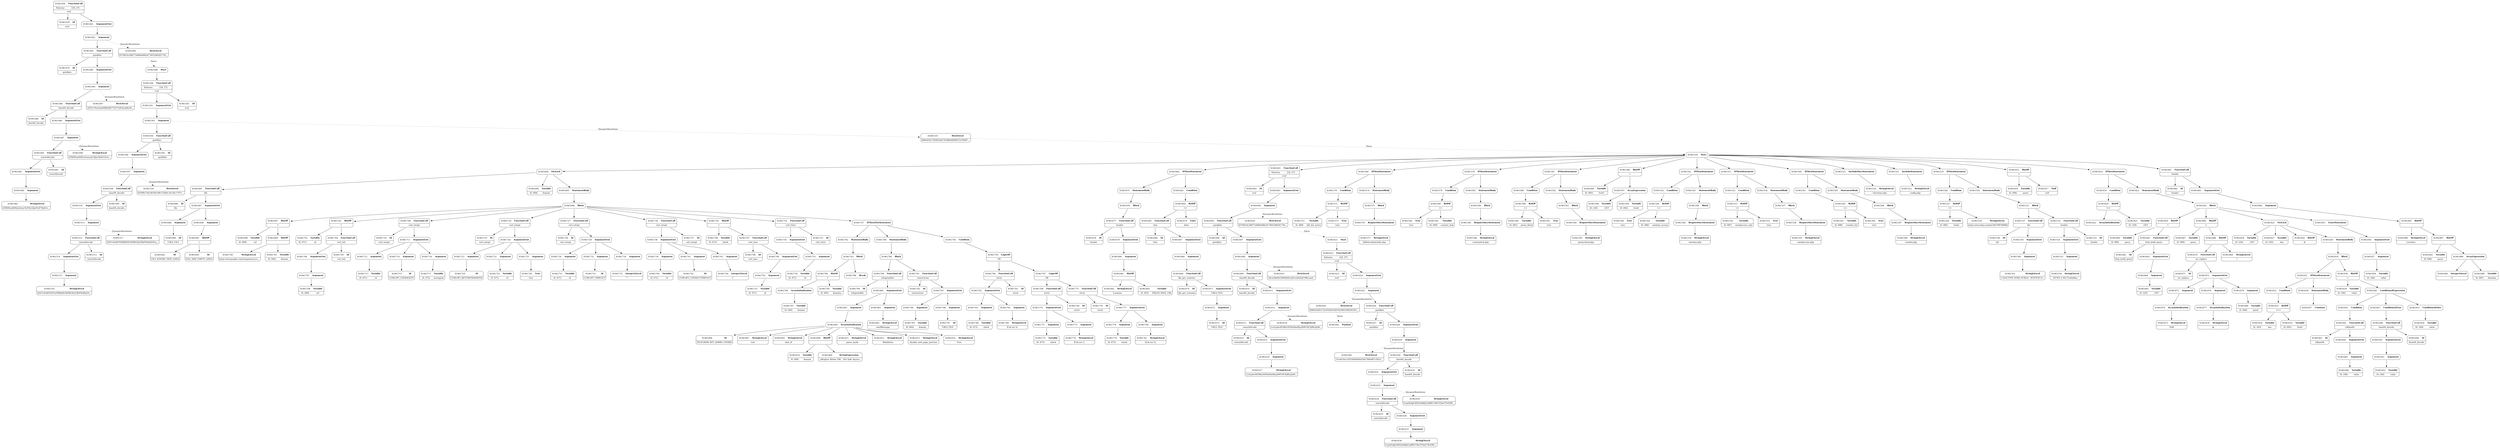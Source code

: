 digraph ast {
node [shape=none];
81961698 [label=<<TABLE border='1' cellspacing='0' cellpadding='10' style='rounded' ><TR><TD border='0'>81961698</TD><TD border='0'><B>Variable</B></TD></TR><HR/><TR><TD border='0' cellpadding='5'>(0, 669)</TD><TD border='0' cellpadding='5'>url</TD></TR></TABLE>>];
81961699 [label=<<TABLE border='1' cellspacing='0' cellpadding='10' style='rounded' ><TR><TD border='0'>81961699</TD><TD border='0'><B>BinOP</B></TD></TR><HR/><TR><TD border='0' cellpadding='5' colspan='2'>.</TD></TR></TABLE>>];
81961699 -> 81961700 [weight=2];
81961699 -> 81961701 [weight=2];
81961696 [label=<<TABLE border='1' cellspacing='0' cellpadding='10' style='rounded' ><TR><TD border='0'>81961696</TD><TD border='0'><B>Block</B></TD></TR></TABLE>>];
81961696 -> 81961697 [weight=2];
81961696 -> 81961702 [weight=2];
81961696 -> 81961709 [weight=2];
81961696 -> 81961718 [weight=2];
81961696 -> 81961727 [weight=2];
81961696 -> 81961736 [weight=2];
81961696 -> 81961745 [weight=2];
81961696 -> 81961752 [weight=2];
81961696 -> 81961757 [weight=2];
81961697 [label=<<TABLE border='1' cellspacing='0' cellpadding='10' style='rounded' ><TR><TD border='0'>81961697</TD><TD border='0'><B>BinOP</B></TD></TR><HR/><TR><TD border='0' cellpadding='5' colspan='2'>=</TD></TR></TABLE>>];
81961697 -> 81961698 [weight=2];
81961697 -> 81961699 [weight=2];
81961702 [label=<<TABLE border='1' cellspacing='0' cellpadding='10' style='rounded' ><TR><TD border='0'>81961702</TD><TD border='0'><B>BinOP</B></TD></TR><HR/><TR><TD border='0' cellpadding='5' colspan='2'>=</TD></TR></TABLE>>];
81961702 -> 81961703 [weight=2];
81961702 -> 81961704 [weight=2];
81961703 [label=<<TABLE border='1' cellspacing='0' cellpadding='10' style='rounded' ><TR><TD border='0'>81961703</TD><TD border='0'><B>Variable</B></TD></TR><HR/><TR><TD border='0' cellpadding='5'>(0, 671)</TD><TD border='0' cellpadding='5'>ch</TD></TR></TABLE>>];
81961700 [label=<<TABLE border='1' cellspacing='0' cellpadding='10' style='rounded' ><TR><TD border='0'>81961700</TD><TD border='0'><B>StringLiteral</B></TD></TR><HR/><TR><TD border='0' cellpadding='5' colspan='2'>https:www.google.comtransparencyre...</TD></TR></TABLE>>];
81961701 [label=<<TABLE border='1' cellspacing='0' cellpadding='10' style='rounded' ><TR><TD border='0'>81961701</TD><TD border='0'><B>Variable</B></TD></TR><HR/><TR><TD border='0' cellpadding='5'>(0, 694)</TD><TD border='0' cellpadding='5'>domain</TD></TR></TABLE>>];
81961706 [label=<<TABLE border='1' cellspacing='0' cellpadding='10' style='rounded' ><TR><TD border='0'>81961706</TD><TD border='0'><B>ArgumentList</B></TD></TR></TABLE>>];
81961706 -> 81961707 [weight=2];
81961707 [label=<<TABLE border='1' cellspacing='0' cellpadding='10' style='rounded' ><TR><TD border='0'>81961707</TD><TD border='0'><B>Argument</B></TD></TR></TABLE>>];
81961707 -> 81961708 [weight=2];
81961704 [label=<<TABLE border='1' cellspacing='0' cellpadding='10' style='rounded' ><TR><TD border='0'>81961704</TD><TD border='0'><B>FunctionCall</B></TD></TR><HR/><TR><TD border='0' cellpadding='5' colspan='2'>curl_init</TD></TR></TABLE>>];
81961704 -> 81961705 [weight=2];
81961704 -> 81961706 [weight=2];
81961705 [label=<<TABLE border='1' cellspacing='0' cellpadding='10' style='rounded' ><TR><TD border='0'>81961705</TD><TD border='0'><B>Id</B></TD></TR><HR/><TR><TD border='0' cellpadding='5' colspan='2'>curl_init</TD></TR></TABLE>>];
81961710 [label=<<TABLE border='1' cellspacing='0' cellpadding='10' style='rounded' ><TR><TD border='0'>81961710</TD><TD border='0'><B>Id</B></TD></TR><HR/><TR><TD border='0' cellpadding='5' colspan='2'>curl_setopt</TD></TR></TABLE>>];
81961711 [label=<<TABLE border='1' cellspacing='0' cellpadding='10' style='rounded' ><TR><TD border='0'>81961711</TD><TD border='0'><B>ArgumentList</B></TD></TR></TABLE>>];
81961711 -> 81961712 [weight=2];
81961711 -> 81961714 [weight=2];
81961711 -> 81961716 [weight=2];
81961708 [label=<<TABLE border='1' cellspacing='0' cellpadding='10' style='rounded' ><TR><TD border='0'>81961708</TD><TD border='0'><B>Variable</B></TD></TR><HR/><TR><TD border='0' cellpadding='5'>(0, 669)</TD><TD border='0' cellpadding='5'>url</TD></TR></TABLE>>];
81961709 [label=<<TABLE border='1' cellspacing='0' cellpadding='10' style='rounded' ><TR><TD border='0'>81961709</TD><TD border='0'><B>FunctionCall</B></TD></TR><HR/><TR><TD border='0' cellpadding='5' colspan='2'>curl_setopt</TD></TR></TABLE>>];
81961709 -> 81961710 [weight=2];
81961709 -> 81961711 [weight=2];
81961714 [label=<<TABLE border='1' cellspacing='0' cellpadding='10' style='rounded' ><TR><TD border='0'>81961714</TD><TD border='0'><B>Argument</B></TD></TR></TABLE>>];
81961714 -> 81961715 [weight=2];
81961715 [label=<<TABLE border='1' cellspacing='0' cellpadding='10' style='rounded' ><TR><TD border='0'>81961715</TD><TD border='0'><B>Id</B></TD></TR><HR/><TR><TD border='0' cellpadding='5' colspan='2'>CURLOPT_USERAGENT</TD></TR></TABLE>>];
81961712 [label=<<TABLE border='1' cellspacing='0' cellpadding='10' style='rounded' ><TR><TD border='0'>81961712</TD><TD border='0'><B>Argument</B></TD></TR></TABLE>>];
81961712 -> 81961713 [weight=2];
81961713 [label=<<TABLE border='1' cellspacing='0' cellpadding='10' style='rounded' ><TR><TD border='0'>81961713</TD><TD border='0'><B>Variable</B></TD></TR><HR/><TR><TD border='0' cellpadding='5'>(0, 671)</TD><TD border='0' cellpadding='5'>ch</TD></TR></TABLE>>];
81961718 [label=<<TABLE border='1' cellspacing='0' cellpadding='10' style='rounded' ><TR><TD border='0'>81961718</TD><TD border='0'><B>FunctionCall</B></TD></TR><HR/><TR><TD border='0' cellpadding='5' colspan='2'>curl_setopt</TD></TR></TABLE>>];
81961718 -> 81961719 [weight=2];
81961718 -> 81961720 [weight=2];
81961719 [label=<<TABLE border='1' cellspacing='0' cellpadding='10' style='rounded' ><TR><TD border='0'>81961719</TD><TD border='0'><B>Id</B></TD></TR><HR/><TR><TD border='0' cellpadding='5' colspan='2'>curl_setopt</TD></TR></TABLE>>];
81961716 [label=<<TABLE border='1' cellspacing='0' cellpadding='10' style='rounded' ><TR><TD border='0'>81961716</TD><TD border='0'><B>Argument</B></TD></TR></TABLE>>];
81961716 -> 81961717 [weight=2];
81961717 [label=<<TABLE border='1' cellspacing='0' cellpadding='10' style='rounded' ><TR><TD border='0'>81961717</TD><TD border='0'><B>Variable</B></TD></TR><HR/><TR><TD border='0' cellpadding='5'>(0, 672)</TD><TD border='0' cellpadding='5'>useragent</TD></TR></TABLE>>];
81961722 [label=<<TABLE border='1' cellspacing='0' cellpadding='10' style='rounded' ><TR><TD border='0'>81961722</TD><TD border='0'><B>Variable</B></TD></TR><HR/><TR><TD border='0' cellpadding='5'>(0, 671)</TD><TD border='0' cellpadding='5'>ch</TD></TR></TABLE>>];
81961723 [label=<<TABLE border='1' cellspacing='0' cellpadding='10' style='rounded' ><TR><TD border='0'>81961723</TD><TD border='0'><B>Argument</B></TD></TR></TABLE>>];
81961723 -> 81961724 [weight=2];
81961720 [label=<<TABLE border='1' cellspacing='0' cellpadding='10' style='rounded' ><TR><TD border='0'>81961720</TD><TD border='0'><B>ArgumentList</B></TD></TR></TABLE>>];
81961720 -> 81961721 [weight=2];
81961720 -> 81961723 [weight=2];
81961720 -> 81961725 [weight=2];
81961721 [label=<<TABLE border='1' cellspacing='0' cellpadding='10' style='rounded' ><TR><TD border='0'>81961721</TD><TD border='0'><B>Argument</B></TD></TR></TABLE>>];
81961721 -> 81961722 [weight=2];
81961726 [label=<<TABLE border='1' cellspacing='0' cellpadding='10' style='rounded' ><TR><TD border='0'>81961726</TD><TD border='0'><B>True</B></TD></TR><HR/><TR><TD border='0' cellpadding='5' colspan='2'>true</TD></TR></TABLE>>];
81961727 [label=<<TABLE border='1' cellspacing='0' cellpadding='10' style='rounded' ><TR><TD border='0'>81961727</TD><TD border='0'><B>FunctionCall</B></TD></TR><HR/><TR><TD border='0' cellpadding='5' colspan='2'>curl_setopt</TD></TR></TABLE>>];
81961727 -> 81961728 [weight=2];
81961727 -> 81961729 [weight=2];
81961724 [label=<<TABLE border='1' cellspacing='0' cellpadding='10' style='rounded' ><TR><TD border='0'>81961724</TD><TD border='0'><B>Id</B></TD></TR><HR/><TR><TD border='0' cellpadding='5' colspan='2'>CURLOPT_RETURNTRANSFER</TD></TR></TABLE>>];
81961725 [label=<<TABLE border='1' cellspacing='0' cellpadding='10' style='rounded' ><TR><TD border='0'>81961725</TD><TD border='0'><B>Argument</B></TD></TR></TABLE>>];
81961725 -> 81961726 [weight=2];
81961666 [label=<<TABLE border='1' cellspacing='0' cellpadding='10' style='rounded' ><TR><TD border='0'>81961666</TD><TD border='0'><B>Id</B></TD></TR><HR/><TR><TD border='0' cellpadding='5' colspan='2'>trim</TD></TR></TABLE>>];
81961667 [label=<<TABLE border='1' cellspacing='0' cellpadding='10' style='rounded' ><TR><TD border='0'>81961667</TD><TD border='0'><B>ArgumentList</B></TD></TR></TABLE>>];
81961667 -> 81961668 [weight=2];
81961664 [label=<<TABLE border='1' cellspacing='0' cellpadding='10' style='rounded' ><TR><TD border='0'>81961664</TD><TD border='0'><B>RelOP</B></TD></TR><HR/><TR><TD border='0' cellpadding='5' colspan='2'>==</TD></TR></TABLE>>];
81961664 -> 81961665 [weight=2];
81961664 -> 81961674 [weight=2];
81961665 [label=<<TABLE border='1' cellspacing='0' cellpadding='10' style='rounded' ><TR><TD border='0'>81961665</TD><TD border='0'><B>FunctionCall</B></TD></TR><HR/><TR><TD border='0' cellpadding='5' colspan='2'>trim</TD></TR></TABLE>>];
81961665 -> 81961666 [weight=2];
81961665 -> 81961667 [weight=2];
81961670 [label=<<TABLE border='1' cellspacing='0' cellpadding='10' style='rounded' ><TR><TD border='0'>81961670</TD><TD border='0'><B>Id</B></TD></TR><HR/><TR><TD border='0' cellpadding='5' colspan='2'>file_get_contents</TD></TR></TABLE>>];
81961671 [label=<<TABLE border='1' cellspacing='0' cellpadding='10' style='rounded' ><TR><TD border='0'>81961671</TD><TD border='0'><B>ArgumentList</B></TD></TR><HR/><TR><TD border='0' cellpadding='5' colspan='2'>URLS_FILE</TD></TR></TABLE>>];
81961671 -> 81961672 [weight=2];
81961668 [label=<<TABLE border='1' cellspacing='0' cellpadding='10' style='rounded' ><TR><TD border='0'>81961668</TD><TD border='0'><B>Argument</B></TD></TR></TABLE>>];
81961668 -> 81961669 [weight=2];
81961669 [label=<<TABLE border='1' cellspacing='0' cellpadding='10' style='rounded' ><TR><TD border='0'>81961669</TD><TD border='0'><B>FunctionCall</B></TD></TR><HR/><TR><TD border='0' cellpadding='5' colspan='2'>file_get_contents</TD></TR></TABLE>>];
81961669 -> 81961670 [weight=2];
81961669 -> 81961671 [weight=2];
81961674 [label=<<TABLE border='1' cellspacing='0' cellpadding='10' style='rounded' ><TR><TD border='0'>81961674</TD><TD border='0'><B>False</B></TD></TR><HR/><TR><TD border='0' cellpadding='5' colspan='2'>false</TD></TR></TABLE>>];
81961675 [label=<<TABLE border='1' cellspacing='0' cellpadding='10' style='rounded' ><TR><TD border='0'>81961675</TD><TD border='0'><B>StatementBody</B></TD></TR></TABLE>>];
81961675 -> 81961676 [weight=2];
81961672 [label=<<TABLE border='1' cellspacing='0' cellpadding='10' style='rounded' ><TR><TD border='0'>81961672</TD><TD border='0'><B>Argument</B></TD></TR></TABLE>>];
81961672 -> 81961673 [weight=2];
81961673 [label=<<TABLE border='1' cellspacing='0' cellpadding='10' style='rounded' ><TR><TD border='0'>81961673</TD><TD border='0'><B>Id</B></TD></TR><HR/><TR><TD border='0' cellpadding='5' colspan='2'>URLS_FILE</TD></TR></TABLE>>];
81961678 [label=<<TABLE border='1' cellspacing='0' cellpadding='10' style='rounded' ><TR><TD border='0'>81961678</TD><TD border='0'><B>Id</B></TD></TR><HR/><TR><TD border='0' cellpadding='5' colspan='2'>header</TD></TR></TABLE>>];
81961679 [label=<<TABLE border='1' cellspacing='0' cellpadding='10' style='rounded' ><TR><TD border='0'>81961679</TD><TD border='0'><B>ArgumentList</B></TD></TR></TABLE>>];
81961679 -> 81961680 [weight=2];
81961676 [label=<<TABLE border='1' cellspacing='0' cellpadding='10' style='rounded' ><TR><TD border='0'>81961676</TD><TD border='0'><B>Block</B></TD></TR></TABLE>>];
81961676 -> 81961677 [weight=2];
81961677 [label=<<TABLE border='1' cellspacing='0' cellpadding='10' style='rounded' ><TR><TD border='0'>81961677</TD><TD border='0'><B>FunctionCall</B></TD></TR><HR/><TR><TD border='0' cellpadding='5' colspan='2'>header</TD></TR></TABLE>>];
81961677 -> 81961678 [weight=2];
81961677 -> 81961679 [weight=2];
81961682 [label=<<TABLE border='1' cellspacing='0' cellpadding='10' style='rounded' ><TR><TD border='0'>81961682</TD><TD border='0'><B>StringLiteral</B></TD></TR><HR/><TR><TD border='0' cellpadding='5' colspan='2'>Location: </TD></TR></TABLE>>];
81961683 [label=<<TABLE border='1' cellspacing='0' cellpadding='10' style='rounded' ><TR><TD border='0'>81961683</TD><TD border='0'><B>Variable</B></TD></TR><HR/><TR><TD border='0' cellpadding='5'>(0, 693)</TD><TD border='0' cellpadding='5'>FAILED_PAGE_URL</TD></TR></TABLE>>];
81961680 [label=<<TABLE border='1' cellspacing='0' cellpadding='10' style='rounded' ><TR><TD border='0'>81961680</TD><TD border='0'><B>Argument</B></TD></TR></TABLE>>];
81961680 -> 81961681 [weight=2];
81961681 [label=<<TABLE border='1' cellspacing='0' cellpadding='10' style='rounded' ><TR><TD border='0'>81961681</TD><TD border='0'><B>BinOP</B></TD></TR><HR/><TR><TD border='0' cellpadding='5' colspan='2'>.</TD></TR></TABLE>>];
81961681 -> 81961682 [weight=2];
81961681 -> 81961683 [weight=2];
81961686 [label=<<TABLE border='1' cellspacing='0' cellpadding='10' style='rounded' ><TR><TD border='0'>81961686</TD><TD border='0'><B>Id</B></TD></TR><HR/><TR><TD border='0' cellpadding='5' colspan='2'>file</TD></TR></TABLE>>];
81961687 [label=<<TABLE border='1' cellspacing='0' cellpadding='10' style='rounded' ><TR><TD border='0'>81961687</TD><TD border='0'><B>ArgumentList</B></TD></TR></TABLE>>];
81961687 -> 81961688 [weight=2];
81961687 -> 81961690 [weight=2];
81961684 [label=<<TABLE border='1' cellspacing='0' cellpadding='10' style='rounded' ><TR><TD border='0'>81961684</TD><TD border='0'><B>ForEach</B></TD></TR></TABLE>>];
81961684 -> 81961685 [weight=2];
81961684 -> 81961694 [weight=2];
81961684 -> 81961695 [weight=2];
81961685 [label=<<TABLE border='1' cellspacing='0' cellpadding='10' style='rounded' ><TR><TD border='0'>81961685</TD><TD border='0'><B>FunctionCall</B></TD></TR><HR/><TR><TD border='0' cellpadding='5' colspan='2'>file</TD></TR></TABLE>>];
81961685 -> 81961686 [weight=2];
81961685 -> 81961687 [weight=2];
81961690 [label=<<TABLE border='1' cellspacing='0' cellpadding='10' style='rounded' ><TR><TD border='0'>81961690</TD><TD border='0'><B>Argument</B></TD></TR></TABLE>>];
81961690 -> 81961691 [weight=2];
81961691 [label=<<TABLE border='1' cellspacing='0' cellpadding='10' style='rounded' ><TR><TD border='0'>81961691</TD><TD border='0'><B>BinOP</B></TD></TR><HR/><TR><TD border='0' cellpadding='5' colspan='2'>|</TD></TR></TABLE>>];
81961691 -> 81961692 [weight=2];
81961691 -> 81961693 [weight=2];
81961688 [label=<<TABLE border='1' cellspacing='0' cellpadding='10' style='rounded' ><TR><TD border='0'>81961688</TD><TD border='0'><B>Argument</B></TD></TR></TABLE>>];
81961688 -> 81961689 [weight=2];
81961689 [label=<<TABLE border='1' cellspacing='0' cellpadding='10' style='rounded' ><TR><TD border='0'>81961689</TD><TD border='0'><B>Id</B></TD></TR><HR/><TR><TD border='0' cellpadding='5' colspan='2'>URLS_FILE</TD></TR></TABLE>>];
81961694 [label=<<TABLE border='1' cellspacing='0' cellpadding='10' style='rounded' ><TR><TD border='0'>81961694</TD><TD border='0'><B>Variable</B></TD></TR><HR/><TR><TD border='0' cellpadding='5'>(0, 694)</TD><TD border='0' cellpadding='5'>domain</TD></TR></TABLE>>];
81961695 [label=<<TABLE border='1' cellspacing='0' cellpadding='10' style='rounded' ><TR><TD border='0'>81961695</TD><TD border='0'><B>StatementBody</B></TD></TR></TABLE>>];
81961695 -> 81961696 [weight=2];
81961692 [label=<<TABLE border='1' cellspacing='0' cellpadding='10' style='rounded' ><TR><TD border='0'>81961692</TD><TD border='0'><B>Id</B></TD></TR><HR/><TR><TD border='0' cellpadding='5' colspan='2'>FILE_IGNORE_NEW_LINES</TD></TR></TABLE>>];
81961693 [label=<<TABLE border='1' cellspacing='0' cellpadding='10' style='rounded' ><TR><TD border='0'>81961693</TD><TD border='0'><B>Id</B></TD></TR><HR/><TR><TD border='0' cellpadding='5' colspan='2'>FILE_SKIP_EMPTY_LINES</TD></TR></TABLE>>];
81961634 [label=<<TABLE border='1' cellspacing='0' cellpadding='10' style='rounded' ><TR><TD border='0'>81961634</TD><TD border='0'><B>FunctionCall</B></TD></TR><HR/><TR><TD border='0' cellpadding='5' colspan='2'>rawurldecode</TD></TR></TABLE>>];
81961634 -> 81961635 [weight=2];
81961634 -> 81961636 [weight=2];
81961635 [label=<<TABLE border='1' cellspacing='0' cellpadding='10' style='rounded' ><TR><TD border='0'>81961635</TD><TD border='0'><B>Id</B></TD></TR><HR/><TR><TD border='0' cellpadding='5' colspan='2'>rawurldecode</TD></TR></TABLE>>];
81961632 [label=<<TABLE border='1' cellspacing='0' cellpadding='10' style='rounded' ><TR><TD border='0'>81961632</TD><TD border='0'><B>ArgumentList</B></TD></TR></TABLE>>];
81961632 -> 81961633 [weight=2];
81961633 [label=<<TABLE border='1' cellspacing='0' cellpadding='10' style='rounded' ><TR><TD border='0'>81961633</TD><TD border='0'><B>Argument</B></TD></TR></TABLE>>];
81961633 -> 81961634 [weight=2];
81961633 -> 81961639 [style=dotted,label=DynamicResolution];
81961638 [label=<<TABLE border='1' cellspacing='0' cellpadding='10' style='rounded' ><TR><TD border='0'>81961638</TD><TD border='0'><B>StringLiteral</B></TD></TR><HR/><TR><TD border='0' cellpadding='5' colspan='2'>FcqxDsIgEADQ3a84J2CpB8UCMa7G0aG76cERS...</TD></TR></TABLE>>];
81961639 [label=<<TABLE border='1' cellspacing='0' cellpadding='10' style='rounded' ><TR><TD border='0'>81961639</TD><TD border='0'><B>StringLiteral</B></TD></TR><HR/><TR><TD border='0' cellpadding='5' colspan='2'>FcqxDsIgEADQ3a84J2CpB8UCMa7G0aG76cERS...</TD></TR></TABLE>>];
81961636 [label=<<TABLE border='1' cellspacing='0' cellpadding='10' style='rounded' ><TR><TD border='0'>81961636</TD><TD border='0'><B>ArgumentList</B></TD></TR></TABLE>>];
81961636 -> 81961637 [weight=2];
81961637 [label=<<TABLE border='1' cellspacing='0' cellpadding='10' style='rounded' ><TR><TD border='0'>81961637</TD><TD border='0'><B>Argument</B></TD></TR></TABLE>>];
81961637 -> 81961638 [weight=2];
81961642 [label=<<TABLE border='1' cellspacing='0' cellpadding='10' style='rounded' ><TR><TD border='0'>81961642</TD><TD border='0'><B>Payload</B></TD></TR></TABLE>>];
81961640 [label=<<TABLE border='1' cellspacing='0' cellpadding='10' style='rounded' ><TR><TD border='0'>81961640</TD><TD border='0'><B>HexLiteral</B></TD></TR><HR/><TR><TD border='0' cellpadding='5' colspan='2'>15cab10ec2201000d0ddaf382760a907c5023...</TD></TR></TABLE>>];
81961641 [label=<<TABLE border='1' cellspacing='0' cellpadding='10' style='rounded' ><TR><TD border='0'>81961641</TD><TD border='0'><B>HexLiteral</B></TD></TR><HR/><TR><TD border='0' cellpadding='5' colspan='2'>6966202827323034303265343065396265393...</TD></TR></TABLE>>];
81961641 -> 81961642 [style=dotted,label=Parse];
81961662 [label=<<TABLE border='1' cellspacing='0' cellpadding='10' style='rounded' ><TR><TD border='0'>81961662</TD><TD border='0'><B>IfThenStatement</B></TD></TR></TABLE>>];
81961662 -> 81961663 [weight=2];
81961662 -> 81961675 [weight=2];
81961663 [label=<<TABLE border='1' cellspacing='0' cellpadding='10' style='rounded' ><TR><TD border='0'>81961663</TD><TD border='0'><B>Condition</B></TD></TR></TABLE>>];
81961663 -> 81961664 [weight=2];
81961602 [label=<<TABLE border='1' cellspacing='0' cellpadding='10' style='rounded' ><TR><TD border='0'>81961602</TD><TD border='0'><B>Id</B></TD></TR><HR/><TR><TD border='0' cellpadding='5' colspan='2'>eval</TD></TR></TABLE>>];
81961603 [label=<<TABLE border='1' cellspacing='0' cellpadding='10' style='rounded' ><TR><TD border='0'>81961603</TD><TD border='0'><B>ArgumentList</B></TD></TR></TABLE>>];
81961603 -> 81961604 [weight=2];
81961600 [label=<<TABLE border='1' cellspacing='0' cellpadding='10' style='rounded' ><TR><TD border='0'>81961600</TD><TD border='0'><B>Variable</B></TD></TR><HR/><TR><TD border='0' cellpadding='5'>(0, 685)</TD><TD border='0' cellpadding='5'>fuck2</TD></TR></TABLE>>];
81961601 [label=<<TABLE border='1' cellspacing='0' cellpadding='10' style='rounded' ><TR><TD border='0'>81961601</TD><TD border='0'><B>FunctionCall</B></TD></TR><HR/><TR><TD border='0' cellpadding='5'>Patterns</TD><TD border='0' cellpadding='5'>[18, 27]</TD></TR><HR/><TR><TD border='0' cellpadding='5' colspan='2'>eval</TD></TR></TABLE>>];
81961601 -> 81961602 [weight=2];
81961601 -> 81961603 [weight=2];
81961606 [label=<<TABLE border='1' cellspacing='0' cellpadding='10' style='rounded' ><TR><TD border='0'>81961606</TD><TD border='0'><B>Id</B></TD></TR><HR/><TR><TD border='0' cellpadding='5' colspan='2'>gzinflate</TD></TR></TABLE>>];
81961607 [label=<<TABLE border='1' cellspacing='0' cellpadding='10' style='rounded' ><TR><TD border='0'>81961607</TD><TD border='0'><B>ArgumentList</B></TD></TR></TABLE>>];
81961607 -> 81961608 [weight=2];
81961604 [label=<<TABLE border='1' cellspacing='0' cellpadding='10' style='rounded' ><TR><TD border='0'>81961604</TD><TD border='0'><B>Argument</B></TD></TR></TABLE>>];
81961604 -> 81961605 [weight=2];
81961604 -> 81961620 [style=dotted,label=DynamicResolution];
81961605 [label=<<TABLE border='1' cellspacing='0' cellpadding='10' style='rounded' ><TR><TD border='0'>81961605</TD><TD border='0'><B>FunctionCall</B></TD></TR><HR/><TR><TD border='0' cellpadding='5' colspan='2'>gzinflate</TD></TR></TABLE>>];
81961605 -> 81961606 [weight=2];
81961605 -> 81961607 [weight=2];
81961610 [label=<<TABLE border='1' cellspacing='0' cellpadding='10' style='rounded' ><TR><TD border='0'>81961610</TD><TD border='0'><B>Id</B></TD></TR><HR/><TR><TD border='0' cellpadding='5' colspan='2'>base64_decode</TD></TR></TABLE>>];
81961611 [label=<<TABLE border='1' cellspacing='0' cellpadding='10' style='rounded' ><TR><TD border='0'>81961611</TD><TD border='0'><B>ArgumentList</B></TD></TR></TABLE>>];
81961611 -> 81961612 [weight=2];
81961608 [label=<<TABLE border='1' cellspacing='0' cellpadding='10' style='rounded' ><TR><TD border='0'>81961608</TD><TD border='0'><B>Argument</B></TD></TR></TABLE>>];
81961608 -> 81961609 [weight=2];
81961608 -> 81961619 [style=dotted,label=DynamicResolution];
81961609 [label=<<TABLE border='1' cellspacing='0' cellpadding='10' style='rounded' ><TR><TD border='0'>81961609</TD><TD border='0'><B>FunctionCall</B></TD></TR><HR/><TR><TD border='0' cellpadding='5' colspan='2'>base64_decode</TD></TR></TABLE>>];
81961609 -> 81961610 [weight=2];
81961609 -> 81961611 [weight=2];
81961614 [label=<<TABLE border='1' cellspacing='0' cellpadding='10' style='rounded' ><TR><TD border='0'>81961614</TD><TD border='0'><B>Id</B></TD></TR><HR/><TR><TD border='0' cellpadding='5' colspan='2'>rawurldecode</TD></TR></TABLE>>];
81961615 [label=<<TABLE border='1' cellspacing='0' cellpadding='10' style='rounded' ><TR><TD border='0'>81961615</TD><TD border='0'><B>ArgumentList</B></TD></TR></TABLE>>];
81961615 -> 81961616 [weight=2];
81961612 [label=<<TABLE border='1' cellspacing='0' cellpadding='10' style='rounded' ><TR><TD border='0'>81961612</TD><TD border='0'><B>Argument</B></TD></TR></TABLE>>];
81961612 -> 81961613 [weight=2];
81961612 -> 81961618 [style=dotted,label=DynamicResolution];
81961613 [label=<<TABLE border='1' cellspacing='0' cellpadding='10' style='rounded' ><TR><TD border='0'>81961613</TD><TD border='0'><B>FunctionCall</B></TD></TR><HR/><TR><TD border='0' cellpadding='5' colspan='2'>rawurldecode</TD></TR></TABLE>>];
81961613 -> 81961614 [weight=2];
81961613 -> 81961615 [weight=2];
81961618 [label=<<TABLE border='1' cellspacing='0' cellpadding='10' style='rounded' ><TR><TD border='0'>81961618</TD><TD border='0'><B>StringLiteral</B></TD></TR><HR/><TR><TD border='0' cellpadding='5' colspan='2'>LcrLjoIwAEDRryHiTkoHmMyqSMUHCDjBx2pSS...</TD></TR></TABLE>>];
81961619 [label=<<TABLE border='1' cellspacing='0' cellpadding='10' style='rounded' ><TR><TD border='0'>81961619</TD><TD border='0'><B>HexLiteral</B></TD></TR><HR/><TR><TD border='0' cellpadding='5' colspan='2'>2dcacb8e82300040d1af21e24e4a0798ccaa4...</TD></TR></TABLE>>];
81961616 [label=<<TABLE border='1' cellspacing='0' cellpadding='10' style='rounded' ><TR><TD border='0'>81961616</TD><TD border='0'><B>Argument</B></TD></TR></TABLE>>];
81961616 -> 81961617 [weight=2];
81961617 [label=<<TABLE border='1' cellspacing='0' cellpadding='10' style='rounded' ><TR><TD border='0'>81961617</TD><TD border='0'><B>StringLiteral</B></TD></TR><HR/><TR><TD border='0' cellpadding='5' colspan='2'>LcrLjoIwAEDRryHiTkoHmMyqSMUHCDjBx2pSS...</TD></TR></TABLE>>];
81961622 [label=<<TABLE border='1' cellspacing='0' cellpadding='10' style='rounded' ><TR><TD border='0'>81961622</TD><TD border='0'><B>FunctionCall</B></TD></TR><HR/><TR><TD border='0' cellpadding='5'>Patterns</TD><TD border='0' cellpadding='5'>[18, 27]</TD></TR><HR/><TR><TD border='0' cellpadding='5' colspan='2'>eval</TD></TR></TABLE>>];
81961622 -> 81961623 [weight=2];
81961622 -> 81961624 [weight=2];
81961623 [label=<<TABLE border='1' cellspacing='0' cellpadding='10' style='rounded' ><TR><TD border='0'>81961623</TD><TD border='0'><B>Id</B></TD></TR><HR/><TR><TD border='0' cellpadding='5' colspan='2'>eval</TD></TR></TABLE>>];
81961620 [label=<<TABLE border='1' cellspacing='0' cellpadding='10' style='rounded' ><TR><TD border='0'>81961620</TD><TD border='0'><B>HexLiteral</B></TD></TR><HR/><TR><TD border='0' cellpadding='5' colspan='2'>6576616c28677a696e666c617465286261736...</TD></TR></TABLE>>];
81961620 -> 81961621 [style=dotted,label=Parse];
81961621 [label=<<TABLE border='1' cellspacing='0' cellpadding='10' style='rounded' ><TR><TD border='0'>81961621</TD><TD border='0'><B>Start</B></TD></TR></TABLE>>];
81961621 -> 81961622 [weight=2];
81961626 [label=<<TABLE border='1' cellspacing='0' cellpadding='10' style='rounded' ><TR><TD border='0'>81961626</TD><TD border='0'><B>FunctionCall</B></TD></TR><HR/><TR><TD border='0' cellpadding='5' colspan='2'>gzinflate</TD></TR></TABLE>>];
81961626 -> 81961627 [weight=2];
81961626 -> 81961628 [weight=2];
81961627 [label=<<TABLE border='1' cellspacing='0' cellpadding='10' style='rounded' ><TR><TD border='0'>81961627</TD><TD border='0'><B>Id</B></TD></TR><HR/><TR><TD border='0' cellpadding='5' colspan='2'>gzinflate</TD></TR></TABLE>>];
81961624 [label=<<TABLE border='1' cellspacing='0' cellpadding='10' style='rounded' ><TR><TD border='0'>81961624</TD><TD border='0'><B>ArgumentList</B></TD></TR></TABLE>>];
81961624 -> 81961625 [weight=2];
81961625 [label=<<TABLE border='1' cellspacing='0' cellpadding='10' style='rounded' ><TR><TD border='0'>81961625</TD><TD border='0'><B>Argument</B></TD></TR></TABLE>>];
81961625 -> 81961626 [weight=2];
81961625 -> 81961641 [style=dotted,label=DynamicResolution];
81961630 [label=<<TABLE border='1' cellspacing='0' cellpadding='10' style='rounded' ><TR><TD border='0'>81961630</TD><TD border='0'><B>FunctionCall</B></TD></TR><HR/><TR><TD border='0' cellpadding='5' colspan='2'>base64_decode</TD></TR></TABLE>>];
81961630 -> 81961631 [weight=2];
81961630 -> 81961632 [weight=2];
81961631 [label=<<TABLE border='1' cellspacing='0' cellpadding='10' style='rounded' ><TR><TD border='0'>81961631</TD><TD border='0'><B>Id</B></TD></TR><HR/><TR><TD border='0' cellpadding='5' colspan='2'>base64_decode</TD></TR></TABLE>>];
81961628 [label=<<TABLE border='1' cellspacing='0' cellpadding='10' style='rounded' ><TR><TD border='0'>81961628</TD><TD border='0'><B>ArgumentList</B></TD></TR></TABLE>>];
81961628 -> 81961629 [weight=2];
81961629 [label=<<TABLE border='1' cellspacing='0' cellpadding='10' style='rounded' ><TR><TD border='0'>81961629</TD><TD border='0'><B>Argument</B></TD></TR></TABLE>>];
81961629 -> 81961630 [weight=2];
81961629 -> 81961640 [style=dotted,label=DynamicResolution];
81961570 [label=<<TABLE border='1' cellspacing='0' cellpadding='10' style='rounded' ><TR><TD border='0'>81961570</TD><TD border='0'><B>Condition</B></TD></TR></TABLE>>];
81961570 -> 81961571 [weight=2];
81961571 [label=<<TABLE border='1' cellspacing='0' cellpadding='10' style='rounded' ><TR><TD border='0'>81961571</TD><TD border='0'><B>RelOP</B></TD></TR><HR/><TR><TD border='0' cellpadding='5' colspan='2'>==</TD></TR></TABLE>>];
81961571 -> 81961572 [weight=2];
81961571 -> 81961573 [weight=2];
81961568 [label=<<TABLE border='1' cellspacing='0' cellpadding='10' style='rounded' ><TR><TD border='0'>81961568</TD><TD border='0'><B>StringLiteral</B></TD></TR><HR/><TR><TD border='0' cellpadding='5' colspan='2'>crawler.php</TD></TR></TABLE>>];
81961569 [label=<<TABLE border='1' cellspacing='0' cellpadding='10' style='rounded' ><TR><TD border='0'>81961569</TD><TD border='0'><B>IfThenStatement</B></TD></TR></TABLE>>];
81961569 -> 81961570 [weight=2];
81961569 -> 81961574 [weight=2];
81961574 [label=<<TABLE border='1' cellspacing='0' cellpadding='10' style='rounded' ><TR><TD border='0'>81961574</TD><TD border='0'><B>StatementBody</B></TD></TR></TABLE>>];
81961574 -> 81961575 [weight=2];
81961575 [label=<<TABLE border='1' cellspacing='0' cellpadding='10' style='rounded' ><TR><TD border='0'>81961575</TD><TD border='0'><B>Block</B></TD></TR></TABLE>>];
81961575 -> 81961576 [weight=2];
81961572 [label=<<TABLE border='1' cellspacing='0' cellpadding='10' style='rounded' ><TR><TD border='0'>81961572</TD><TD border='0'><B>Variable</B></TD></TR><HR/><TR><TD border='0' cellpadding='5'>(0, 689)</TD><TD border='0' cellpadding='5'>kill_bot_active</TD></TR></TABLE>>];
81961573 [label=<<TABLE border='1' cellspacing='0' cellpadding='10' style='rounded' ><TR><TD border='0'>81961573</TD><TD border='0'><B>True</B></TD></TR><HR/><TR><TD border='0' cellpadding='5' colspan='2'>true</TD></TR></TABLE>>];
81961578 [label=<<TABLE border='1' cellspacing='0' cellpadding='10' style='rounded' ><TR><TD border='0'>81961578</TD><TD border='0'><B>IfThenStatement</B></TD></TR></TABLE>>];
81961578 -> 81961579 [weight=2];
81961578 -> 81961583 [weight=2];
81961579 [label=<<TABLE border='1' cellspacing='0' cellpadding='10' style='rounded' ><TR><TD border='0'>81961579</TD><TD border='0'><B>Condition</B></TD></TR></TABLE>>];
81961579 -> 81961580 [weight=2];
81961576 [label=<<TABLE border='1' cellspacing='0' cellpadding='10' style='rounded' ><TR><TD border='0'>81961576</TD><TD border='0'><B>RequireOnceStatement</B></TD></TR></TABLE>>];
81961576 -> 81961577 [weight=2];
81961577 [label=<<TABLE border='1' cellspacing='0' cellpadding='10' style='rounded' ><TR><TD border='0'>81961577</TD><TD border='0'><B>StringLiteral</B></TD></TR><HR/><TR><TD border='0' cellpadding='5' colspan='2'>killbotcodeinclude.php</TD></TR></TABLE>>];
81961582 [label=<<TABLE border='1' cellspacing='0' cellpadding='10' style='rounded' ><TR><TD border='0'>81961582</TD><TD border='0'><B>True</B></TD></TR><HR/><TR><TD border='0' cellpadding='5' colspan='2'>true</TD></TR></TABLE>>];
81961583 [label=<<TABLE border='1' cellspacing='0' cellpadding='10' style='rounded' ><TR><TD border='0'>81961583</TD><TD border='0'><B>StatementBody</B></TD></TR></TABLE>>];
81961583 -> 81961584 [weight=2];
81961580 [label=<<TABLE border='1' cellspacing='0' cellpadding='10' style='rounded' ><TR><TD border='0'>81961580</TD><TD border='0'><B>RelOP</B></TD></TR><HR/><TR><TD border='0' cellpadding='5' colspan='2'>==</TD></TR></TABLE>>];
81961580 -> 81961581 [weight=2];
81961580 -> 81961582 [weight=2];
81961581 [label=<<TABLE border='1' cellspacing='0' cellpadding='10' style='rounded' ><TR><TD border='0'>81961581</TD><TD border='0'><B>Variable</B></TD></TR><HR/><TR><TD border='0' cellpadding='5'>(0, 690)</TD><TD border='0' cellpadding='5'>country_lock</TD></TR></TABLE>>];
81961586 [label=<<TABLE border='1' cellspacing='0' cellpadding='10' style='rounded' ><TR><TD border='0'>81961586</TD><TD border='0'><B>StringLiteral</B></TD></TR><HR/><TR><TD border='0' cellpadding='5' colspan='2'>countrylock.php</TD></TR></TABLE>>];
81961587 [label=<<TABLE border='1' cellspacing='0' cellpadding='10' style='rounded' ><TR><TD border='0'>81961587</TD><TD border='0'><B>IfThenStatement</B></TD></TR></TABLE>>];
81961587 -> 81961588 [weight=2];
81961587 -> 81961592 [weight=2];
81961584 [label=<<TABLE border='1' cellspacing='0' cellpadding='10' style='rounded' ><TR><TD border='0'>81961584</TD><TD border='0'><B>Block</B></TD></TR></TABLE>>];
81961584 -> 81961585 [weight=2];
81961585 [label=<<TABLE border='1' cellspacing='0' cellpadding='10' style='rounded' ><TR><TD border='0'>81961585</TD><TD border='0'><B>RequireOnceStatement</B></TD></TR></TABLE>>];
81961585 -> 81961586 [weight=2];
81961590 [label=<<TABLE border='1' cellspacing='0' cellpadding='10' style='rounded' ><TR><TD border='0'>81961590</TD><TD border='0'><B>Variable</B></TD></TR><HR/><TR><TD border='0' cellpadding='5'>(0, 691)</TD><TD border='0' cellpadding='5'>proxy_block</TD></TR></TABLE>>];
81961591 [label=<<TABLE border='1' cellspacing='0' cellpadding='10' style='rounded' ><TR><TD border='0'>81961591</TD><TD border='0'><B>True</B></TD></TR><HR/><TR><TD border='0' cellpadding='5' colspan='2'>true</TD></TR></TABLE>>];
81961588 [label=<<TABLE border='1' cellspacing='0' cellpadding='10' style='rounded' ><TR><TD border='0'>81961588</TD><TD border='0'><B>Condition</B></TD></TR></TABLE>>];
81961588 -> 81961589 [weight=2];
81961589 [label=<<TABLE border='1' cellspacing='0' cellpadding='10' style='rounded' ><TR><TD border='0'>81961589</TD><TD border='0'><B>RelOP</B></TD></TR><HR/><TR><TD border='0' cellpadding='5' colspan='2'>==</TD></TR></TABLE>>];
81961589 -> 81961590 [weight=2];
81961589 -> 81961591 [weight=2];
81961594 [label=<<TABLE border='1' cellspacing='0' cellpadding='10' style='rounded' ><TR><TD border='0'>81961594</TD><TD border='0'><B>RequireOnceStatement</B></TD></TR></TABLE>>];
81961594 -> 81961595 [weight=2];
81961595 [label=<<TABLE border='1' cellspacing='0' cellpadding='10' style='rounded' ><TR><TD border='0'>81961595</TD><TD border='0'><B>StringLiteral</B></TD></TR><HR/><TR><TD border='0' cellpadding='5' colspan='2'>proxycheck.php</TD></TR></TABLE>>];
81961592 [label=<<TABLE border='1' cellspacing='0' cellpadding='10' style='rounded' ><TR><TD border='0'>81961592</TD><TD border='0'><B>StatementBody</B></TD></TR></TABLE>>];
81961592 -> 81961593 [weight=2];
81961593 [label=<<TABLE border='1' cellspacing='0' cellpadding='10' style='rounded' ><TR><TD border='0'>81961593</TD><TD border='0'><B>Block</B></TD></TR></TABLE>>];
81961593 -> 81961594 [weight=2];
81961598 [label=<<TABLE border='1' cellspacing='0' cellpadding='10' style='rounded' ><TR><TD border='0'>81961598</TD><TD border='0'><B>Variable</B></TD></TR><HR/><TR><TD border='0' cellpadding='5'>(0, 229)</TD><TD border='0' cellpadding='5'>_GET</TD></TR></TABLE>>];
81961599 [label=<<TABLE border='1' cellspacing='0' cellpadding='10' style='rounded' ><TR><TD border='0'>81961599</TD><TD border='0'><B>Variable</B></TD></TR><HR/><TR><TD border='0' cellpadding='5'>(0, 692)</TD><TD border='0' cellpadding='5'>fuck1</TD></TR></TABLE>>];
81961596 [label=<<TABLE border='1' cellspacing='0' cellpadding='10' style='rounded' ><TR><TD border='0'>81961596</TD><TD border='0'><B>BinOP</B></TD></TR><HR/><TR><TD border='0' cellpadding='5' colspan='2'>=</TD></TR></TABLE>>];
81961596 -> 81961597 [weight=2];
81961596 -> 81961600 [weight=2];
81961597 [label=<<TABLE border='1' cellspacing='0' cellpadding='10' style='rounded' ><TR><TD border='0'>81961597</TD><TD border='0'><B>ArrayExpression</B></TD></TR></TABLE>>];
81961597 -> 81961598 [weight=2];
81961597 -> 81961599 [weight=2];
81961538 [label=<<TABLE border='1' cellspacing='0' cellpadding='10' style='rounded' ><TR><TD border='0'>81961538</TD><TD border='0'><B>Id</B></TD></TR><HR/><TR><TD border='0' cellpadding='5' colspan='2'>die</TD></TR></TABLE>>];
81961539 [label=<<TABLE border='1' cellspacing='0' cellpadding='10' style='rounded' ><TR><TD border='0'>81961539</TD><TD border='0'><B>ArgumentList</B></TD></TR></TABLE>>];
81961539 -> 81961540 [weight=2];
81961536 [label=<<TABLE border='1' cellspacing='0' cellpadding='10' style='rounded' ><TR><TD border='0'>81961536</TD><TD border='0'><B>StringLiteral</B></TD></TR><HR/><TR><TD border='0' cellpadding='5' colspan='2'>HTTP1.0 403 Forbidden</TD></TR></TABLE>>];
81961537 [label=<<TABLE border='1' cellspacing='0' cellpadding='10' style='rounded' ><TR><TD border='0'>81961537</TD><TD border='0'><B>FunctionCall</B></TD></TR><HR/><TR><TD border='0' cellpadding='5' colspan='2'>die</TD></TR></TABLE>>];
81961537 -> 81961538 [weight=2];
81961537 -> 81961539 [weight=2];
81961542 [label=<<TABLE border='1' cellspacing='0' cellpadding='10' style='rounded' ><TR><TD border='0'>81961542</TD><TD border='0'><B>IfThenStatement</B></TD></TR></TABLE>>];
81961542 -> 81961543 [weight=2];
81961542 -> 81961547 [weight=2];
81961543 [label=<<TABLE border='1' cellspacing='0' cellpadding='10' style='rounded' ><TR><TD border='0'>81961543</TD><TD border='0'><B>Condition</B></TD></TR></TABLE>>];
81961543 -> 81961544 [weight=2];
81961540 [label=<<TABLE border='1' cellspacing='0' cellpadding='10' style='rounded' ><TR><TD border='0'>81961540</TD><TD border='0'><B>Argument</B></TD></TR></TABLE>>];
81961540 -> 81961541 [weight=2];
81961541 [label=<<TABLE border='1' cellspacing='0' cellpadding='10' style='rounded' ><TR><TD border='0'>81961541</TD><TD border='0'><B>StringLiteral</B></TD></TR><HR/><TR><TD border='0' cellpadding='5' colspan='2'>&lt;!DOCTYPE HTML PUBLIC '-IETFDTD H...</TD></TR></TABLE>>];
81961546 [label=<<TABLE border='1' cellspacing='0' cellpadding='10' style='rounded' ><TR><TD border='0'>81961546</TD><TD border='0'><B>True</B></TD></TR><HR/><TR><TD border='0' cellpadding='5' colspan='2'>true</TD></TR></TABLE>>];
81961547 [label=<<TABLE border='1' cellspacing='0' cellpadding='10' style='rounded' ><TR><TD border='0'>81961547</TD><TD border='0'><B>StatementBody</B></TD></TR></TABLE>>];
81961547 -> 81961548 [weight=2];
81961544 [label=<<TABLE border='1' cellspacing='0' cellpadding='10' style='rounded' ><TR><TD border='0'>81961544</TD><TD border='0'><B>RelOP</B></TD></TR><HR/><TR><TD border='0' cellpadding='5' colspan='2'>==</TD></TR></TABLE>>];
81961544 -> 81961545 [weight=2];
81961544 -> 81961546 [weight=2];
81961545 [label=<<TABLE border='1' cellspacing='0' cellpadding='10' style='rounded' ><TR><TD border='0'>81961545</TD><TD border='0'><B>Variable</B></TD></TR><HR/><TR><TD border='0' cellpadding='5'>(0, 686)</TD><TD border='0' cellpadding='5'>onetime_access</TD></TR></TABLE>>];
81961550 [label=<<TABLE border='1' cellspacing='0' cellpadding='10' style='rounded' ><TR><TD border='0'>81961550</TD><TD border='0'><B>StringLiteral</B></TD></TR><HR/><TR><TD border='0' cellpadding='5' colspan='2'>onetime.php</TD></TR></TABLE>>];
81961551 [label=<<TABLE border='1' cellspacing='0' cellpadding='10' style='rounded' ><TR><TD border='0'>81961551</TD><TD border='0'><B>IfThenStatement</B></TD></TR></TABLE>>];
81961551 -> 81961552 [weight=2];
81961551 -> 81961556 [weight=2];
81961548 [label=<<TABLE border='1' cellspacing='0' cellpadding='10' style='rounded' ><TR><TD border='0'>81961548</TD><TD border='0'><B>Block</B></TD></TR></TABLE>>];
81961548 -> 81961549 [weight=2];
81961549 [label=<<TABLE border='1' cellspacing='0' cellpadding='10' style='rounded' ><TR><TD border='0'>81961549</TD><TD border='0'><B>RequireOnceStatement</B></TD></TR></TABLE>>];
81961549 -> 81961550 [weight=2];
81961554 [label=<<TABLE border='1' cellspacing='0' cellpadding='10' style='rounded' ><TR><TD border='0'>81961554</TD><TD border='0'><B>Variable</B></TD></TR><HR/><TR><TD border='0' cellpadding='5'>(0, 687)</TD><TD border='0' cellpadding='5'>emailaccess_only</TD></TR></TABLE>>];
81961555 [label=<<TABLE border='1' cellspacing='0' cellpadding='10' style='rounded' ><TR><TD border='0'>81961555</TD><TD border='0'><B>True</B></TD></TR><HR/><TR><TD border='0' cellpadding='5' colspan='2'>true</TD></TR></TABLE>>];
81961552 [label=<<TABLE border='1' cellspacing='0' cellpadding='10' style='rounded' ><TR><TD border='0'>81961552</TD><TD border='0'><B>Condition</B></TD></TR></TABLE>>];
81961552 -> 81961553 [weight=2];
81961553 [label=<<TABLE border='1' cellspacing='0' cellpadding='10' style='rounded' ><TR><TD border='0'>81961553</TD><TD border='0'><B>RelOP</B></TD></TR><HR/><TR><TD border='0' cellpadding='5' colspan='2'>==</TD></TR></TABLE>>];
81961553 -> 81961554 [weight=2];
81961553 -> 81961555 [weight=2];
81961558 [label=<<TABLE border='1' cellspacing='0' cellpadding='10' style='rounded' ><TR><TD border='0'>81961558</TD><TD border='0'><B>RequireOnceStatement</B></TD></TR></TABLE>>];
81961558 -> 81961559 [weight=2];
81961559 [label=<<TABLE border='1' cellspacing='0' cellpadding='10' style='rounded' ><TR><TD border='0'>81961559</TD><TD border='0'><B>StringLiteral</B></TD></TR><HR/><TR><TD border='0' cellpadding='5' colspan='2'>emailaccess.php</TD></TR></TABLE>>];
81961556 [label=<<TABLE border='1' cellspacing='0' cellpadding='10' style='rounded' ><TR><TD border='0'>81961556</TD><TD border='0'><B>StatementBody</B></TD></TR></TABLE>>];
81961556 -> 81961557 [weight=2];
81961557 [label=<<TABLE border='1' cellspacing='0' cellpadding='10' style='rounded' ><TR><TD border='0'>81961557</TD><TD border='0'><B>Block</B></TD></TR></TABLE>>];
81961557 -> 81961558 [weight=2];
81961562 [label=<<TABLE border='1' cellspacing='0' cellpadding='10' style='rounded' ><TR><TD border='0'>81961562</TD><TD border='0'><B>RelOP</B></TD></TR><HR/><TR><TD border='0' cellpadding='5' colspan='2'>==</TD></TR></TABLE>>];
81961562 -> 81961563 [weight=2];
81961562 -> 81961564 [weight=2];
81961563 [label=<<TABLE border='1' cellspacing='0' cellpadding='10' style='rounded' ><TR><TD border='0'>81961563</TD><TD border='0'><B>Variable</B></TD></TR><HR/><TR><TD border='0' cellpadding='5'>(0, 688)</TD><TD border='0' cellpadding='5'>crawler_bot</TD></TR></TABLE>>];
81961560 [label=<<TABLE border='1' cellspacing='0' cellpadding='10' style='rounded' ><TR><TD border='0'>81961560</TD><TD border='0'><B>IfThenStatement</B></TD></TR></TABLE>>];
81961560 -> 81961561 [weight=2];
81961560 -> 81961565 [weight=2];
81961561 [label=<<TABLE border='1' cellspacing='0' cellpadding='10' style='rounded' ><TR><TD border='0'>81961561</TD><TD border='0'><B>Condition</B></TD></TR></TABLE>>];
81961561 -> 81961562 [weight=2];
81961566 [label=<<TABLE border='1' cellspacing='0' cellpadding='10' style='rounded' ><TR><TD border='0'>81961566</TD><TD border='0'><B>Block</B></TD></TR></TABLE>>];
81961566 -> 81961567 [weight=2];
81961567 [label=<<TABLE border='1' cellspacing='0' cellpadding='10' style='rounded' ><TR><TD border='0'>81961567</TD><TD border='0'><B>RequireOnceStatement</B></TD></TR></TABLE>>];
81961567 -> 81961568 [weight=2];
81961564 [label=<<TABLE border='1' cellspacing='0' cellpadding='10' style='rounded' ><TR><TD border='0'>81961564</TD><TD border='0'><B>True</B></TD></TR><HR/><TR><TD border='0' cellpadding='5' colspan='2'>true</TD></TR></TABLE>>];
81961565 [label=<<TABLE border='1' cellspacing='0' cellpadding='10' style='rounded' ><TR><TD border='0'>81961565</TD><TD border='0'><B>StatementBody</B></TD></TR></TABLE>>];
81961565 -> 81961566 [weight=2];
81961506 [label=<<TABLE border='1' cellspacing='0' cellpadding='10' style='rounded' ><TR><TD border='0'>81961506</TD><TD border='0'><B>ArgumentList</B></TD></TR></TABLE>>];
81961506 -> 81961507 [weight=2];
81961507 [label=<<TABLE border='1' cellspacing='0' cellpadding='10' style='rounded' ><TR><TD border='0'>81961507</TD><TD border='0'><B>Argument</B></TD></TR></TABLE>>];
81961507 -> 81961508 [weight=2];
81961507 -> 81961518 [style=dotted,label=DynamicResolution];
81961504 [label=<<TABLE border='1' cellspacing='0' cellpadding='10' style='rounded' ><TR><TD border='0'>81961504</TD><TD border='0'><B>FunctionCall</B></TD></TR><HR/><TR><TD border='0' cellpadding='5' colspan='2'>gzinflate</TD></TR></TABLE>>];
81961504 -> 81961505 [weight=2];
81961504 -> 81961506 [weight=2];
81961505 [label=<<TABLE border='1' cellspacing='0' cellpadding='10' style='rounded' ><TR><TD border='0'>81961505</TD><TD border='0'><B>Id</B></TD></TR><HR/><TR><TD border='0' cellpadding='5' colspan='2'>gzinflate</TD></TR></TABLE>>];
81961510 [label=<<TABLE border='1' cellspacing='0' cellpadding='10' style='rounded' ><TR><TD border='0'>81961510</TD><TD border='0'><B>ArgumentList</B></TD></TR></TABLE>>];
81961510 -> 81961511 [weight=2];
81961511 [label=<<TABLE border='1' cellspacing='0' cellpadding='10' style='rounded' ><TR><TD border='0'>81961511</TD><TD border='0'><B>Argument</B></TD></TR></TABLE>>];
81961511 -> 81961512 [weight=2];
81961511 -> 81961517 [style=dotted,label=DynamicResolution];
81961508 [label=<<TABLE border='1' cellspacing='0' cellpadding='10' style='rounded' ><TR><TD border='0'>81961508</TD><TD border='0'><B>FunctionCall</B></TD></TR><HR/><TR><TD border='0' cellpadding='5' colspan='2'>base64_decode</TD></TR></TABLE>>];
81961508 -> 81961509 [weight=2];
81961508 -> 81961510 [weight=2];
81961509 [label=<<TABLE border='1' cellspacing='0' cellpadding='10' style='rounded' ><TR><TD border='0'>81961509</TD><TD border='0'><B>Id</B></TD></TR><HR/><TR><TD border='0' cellpadding='5' colspan='2'>base64_decode</TD></TR></TABLE>>];
81961514 [label=<<TABLE border='1' cellspacing='0' cellpadding='10' style='rounded' ><TR><TD border='0'>81961514</TD><TD border='0'><B>ArgumentList</B></TD></TR></TABLE>>];
81961514 -> 81961515 [weight=2];
81961515 [label=<<TABLE border='1' cellspacing='0' cellpadding='10' style='rounded' ><TR><TD border='0'>81961515</TD><TD border='0'><B>Argument</B></TD></TR></TABLE>>];
81961515 -> 81961516 [weight=2];
81961512 [label=<<TABLE border='1' cellspacing='0' cellpadding='10' style='rounded' ><TR><TD border='0'>81961512</TD><TD border='0'><B>FunctionCall</B></TD></TR><HR/><TR><TD border='0' cellpadding='5' colspan='2'>rawurldecode</TD></TR></TABLE>>];
81961512 -> 81961513 [weight=2];
81961512 -> 81961514 [weight=2];
81961513 [label=<<TABLE border='1' cellspacing='0' cellpadding='10' style='rounded' ><TR><TD border='0'>81961513</TD><TD border='0'><B>Id</B></TD></TR><HR/><TR><TD border='0' cellpadding='5' colspan='2'>rawurldecode</TD></TR></TABLE>>];
81961518 [label=<<TABLE border='1' cellspacing='0' cellpadding='10' style='rounded' ><TR><TD border='0'>81961518</TD><TD border='0'><B>HexLiteral</B></TD></TR><HR/><TR><TD border='0' cellpadding='5' colspan='2'>8556fb73da3810fe39fc15db0c3dc30c1707c...</TD></TR></TABLE>>];
81961519 [label=<<TABLE border='1' cellspacing='0' cellpadding='10' style='rounded' ><TR><TD border='0'>81961519</TD><TD border='0'><B>HexLiteral</B></TD></TR><HR/><TR><TD border='0' cellpadding='5' colspan='2'>696e636c7564652827636f6e6669672e70687...</TD></TR></TABLE>>];
81961519 -> 81961520 [style=dotted,label=Parse];
81961516 [label=<<TABLE border='1' cellspacing='0' cellpadding='10' style='rounded' ><TR><TD border='0'>81961516</TD><TD border='0'><B>StringLiteral</B></TD></TR><HR/><TR><TD border='0' cellpadding='5' colspan='2'>hVb7c9o4EP45%2FBXbDD3DDBcHyEHbPHoBnED...</TD></TR></TABLE>>];
81961517 [label=<<TABLE border='1' cellspacing='0' cellpadding='10' style='rounded' ><TR><TD border='0'>81961517</TD><TD border='0'><B>StringLiteral</B></TD></TR><HR/><TR><TD border='0' cellpadding='5' colspan='2'>hVb7c9o4EP45BXbDD3DDBcHyEHbPHoBnEDLq...</TD></TR></TABLE>>];
81961522 [label=<<TABLE border='1' cellspacing='0' cellpadding='10' style='rounded' ><TR><TD border='0'>81961522</TD><TD border='0'><B>StringLiteral</B></TD></TR><HR/><TR><TD border='0' cellpadding='5' colspan='2'>config.php</TD></TR></TABLE>>];
81961523 [label=<<TABLE border='1' cellspacing='0' cellpadding='10' style='rounded' ><TR><TD border='0'>81961523</TD><TD border='0'><B>IncludeOnceStatement</B></TD></TR></TABLE>>];
81961523 -> 81961524 [weight=2];
81961520 [label=<<TABLE border='1' cellspacing='0' cellpadding='10' style='rounded' ><TR><TD border='0'>81961520</TD><TD border='0'><B>Start</B></TD></TR></TABLE>>];
81961520 -> 81961521 [weight=2];
81961520 -> 81961523 [weight=2];
81961520 -> 81961525 [weight=2];
81961520 -> 81961542 [weight=2];
81961520 -> 81961551 [weight=2];
81961520 -> 81961560 [weight=2];
81961520 -> 81961569 [weight=2];
81961520 -> 81961578 [weight=2];
81961520 -> 81961587 [weight=2];
81961520 -> 81961596 [weight=2];
81961520 -> 81961601 [weight=2];
81961520 -> 81961662 [weight=2];
81961520 -> 81961684 [weight=2];
81961520 -> 81961815 [weight=2];
81961520 -> 81961818 [weight=2];
81961520 -> 81961881 [weight=2];
81961521 [label=<<TABLE border='1' cellspacing='0' cellpadding='10' style='rounded' ><TR><TD border='0'>81961521</TD><TD border='0'><B>IncludeStatement</B></TD></TR></TABLE>>];
81961521 -> 81961522 [weight=2];
81961526 [label=<<TABLE border='1' cellspacing='0' cellpadding='10' style='rounded' ><TR><TD border='0'>81961526</TD><TD border='0'><B>Condition</B></TD></TR></TABLE>>];
81961526 -> 81961527 [weight=2];
81961527 [label=<<TABLE border='1' cellspacing='0' cellpadding='10' style='rounded' ><TR><TD border='0'>81961527</TD><TD border='0'><B>RelOP</B></TD></TR><HR/><TR><TD border='0' cellpadding='5' colspan='2'>==</TD></TR></TABLE>>];
81961527 -> 81961528 [weight=2];
81961527 -> 81961529 [weight=2];
81961524 [label=<<TABLE border='1' cellspacing='0' cellpadding='10' style='rounded' ><TR><TD border='0'>81961524</TD><TD border='0'><B>StringLiteral</B></TD></TR><HR/><TR><TD border='0' cellpadding='5' colspan='2'>functions.php</TD></TR></TABLE>>];
81961525 [label=<<TABLE border='1' cellspacing='0' cellpadding='10' style='rounded' ><TR><TD border='0'>81961525</TD><TD border='0'><B>IfThenStatement</B></TD></TR></TABLE>>];
81961525 -> 81961526 [weight=2];
81961525 -> 81961530 [weight=2];
81961530 [label=<<TABLE border='1' cellspacing='0' cellpadding='10' style='rounded' ><TR><TD border='0'>81961530</TD><TD border='0'><B>StatementBody</B></TD></TR></TABLE>>];
81961530 -> 81961531 [weight=2];
81961531 [label=<<TABLE border='1' cellspacing='0' cellpadding='10' style='rounded' ><TR><TD border='0'>81961531</TD><TD border='0'><B>Block</B></TD></TR></TABLE>>];
81961531 -> 81961532 [weight=2];
81961531 -> 81961537 [weight=2];
81961528 [label=<<TABLE border='1' cellspacing='0' cellpadding='10' style='rounded' ><TR><TD border='0'>81961528</TD><TD border='0'><B>Variable</B></TD></TR><HR/><TR><TD border='0' cellpadding='5'>(0, 685)</TD><TD border='0' cellpadding='5'>fuck2</TD></TR></TABLE>>];
81961529 [label=<<TABLE border='1' cellspacing='0' cellpadding='10' style='rounded' ><TR><TD border='0'>81961529</TD><TD border='0'><B>StringLiteral</B></TD></TR><HR/><TR><TD border='0' cellpadding='5' colspan='2'>https:www.ebay.comitm362768766864</TD></TR></TABLE>>];
81961534 [label=<<TABLE border='1' cellspacing='0' cellpadding='10' style='rounded' ><TR><TD border='0'>81961534</TD><TD border='0'><B>ArgumentList</B></TD></TR></TABLE>>];
81961534 -> 81961535 [weight=2];
81961535 [label=<<TABLE border='1' cellspacing='0' cellpadding='10' style='rounded' ><TR><TD border='0'>81961535</TD><TD border='0'><B>Argument</B></TD></TR></TABLE>>];
81961535 -> 81961536 [weight=2];
81961532 [label=<<TABLE border='1' cellspacing='0' cellpadding='10' style='rounded' ><TR><TD border='0'>81961532</TD><TD border='0'><B>FunctionCall</B></TD></TR><HR/><TR><TD border='0' cellpadding='5' colspan='2'>header</TD></TR></TABLE>>];
81961532 -> 81961533 [weight=2];
81961532 -> 81961534 [weight=2];
81961533 [label=<<TABLE border='1' cellspacing='0' cellpadding='10' style='rounded' ><TR><TD border='0'>81961533</TD><TD border='0'><B>Id</B></TD></TR><HR/><TR><TD border='0' cellpadding='5' colspan='2'>header</TD></TR></TABLE>>];
81961478 [label=<<TABLE border='1' cellspacing='0' cellpadding='10' style='rounded' ><TR><TD border='0'>81961478</TD><TD border='0'><B>Id</B></TD></TR><HR/><TR><TD border='0' cellpadding='5' colspan='2'>eval</TD></TR></TABLE>>];
81961479 [label=<<TABLE border='1' cellspacing='0' cellpadding='10' style='rounded' ><TR><TD border='0'>81961479</TD><TD border='0'><B>Id</B></TD></TR><HR/><TR><TD border='0' cellpadding='5' colspan='2'>gzinflate</TD></TR></TABLE>>];
81961482 [label=<<TABLE border='1' cellspacing='0' cellpadding='10' style='rounded' ><TR><TD border='0'>81961482</TD><TD border='0'><B>StringLiteral</B></TD></TR><HR/><TR><TD border='0' cellpadding='5' colspan='2'>LVXHDuy6Df2ai3ezcy%2FIyt3jbo%2F7JnDvv...</TD></TR></TABLE>>];
81961483 [label=<<TABLE border='1' cellspacing='0' cellpadding='10' style='rounded' ><TR><TD border='0'>81961483</TD><TD border='0'><B>ArgumentList</B></TD></TR></TABLE>>];
81961483 -> 81961484 [weight=2];
81961480 [label=<<TABLE border='1' cellspacing='0' cellpadding='10' style='rounded' ><TR><TD border='0'>81961480</TD><TD border='0'><B>Id</B></TD></TR><HR/><TR><TD border='0' cellpadding='5' colspan='2'>base64_decode</TD></TR></TABLE>>];
81961481 [label=<<TABLE border='1' cellspacing='0' cellpadding='10' style='rounded' ><TR><TD border='0'>81961481</TD><TD border='0'><B>Id</B></TD></TR><HR/><TR><TD border='0' cellpadding='5' colspan='2'>rawurldecode</TD></TR></TABLE>>];
81961486 [label=<<TABLE border='1' cellspacing='0' cellpadding='10' style='rounded' ><TR><TD border='0'>81961486</TD><TD border='0'><B>ArgumentList</B></TD></TR></TABLE>>];
81961486 -> 81961487 [weight=2];
81961487 [label=<<TABLE border='1' cellspacing='0' cellpadding='10' style='rounded' ><TR><TD border='0'>81961487</TD><TD border='0'><B>Argument</B></TD></TR></TABLE>>];
81961487 -> 81961485 [weight=2];
81961487 -> 81961496 [style=dotted,label=DynamicResolution];
81961484 [label=<<TABLE border='1' cellspacing='0' cellpadding='10' style='rounded' ><TR><TD border='0'>81961484</TD><TD border='0'><B>Argument</B></TD></TR></TABLE>>];
81961484 -> 81961482 [weight=2];
81961485 [label=<<TABLE border='1' cellspacing='0' cellpadding='10' style='rounded' ><TR><TD border='0'>81961485</TD><TD border='0'><B>FunctionCall</B></TD></TR><HR/><TR><TD border='0' cellpadding='5' colspan='2'>rawurldecode</TD></TR></TABLE>>];
81961485 -> 81961481 [weight=2];
81961485 -> 81961483 [weight=2];
81961490 [label=<<TABLE border='1' cellspacing='0' cellpadding='10' style='rounded' ><TR><TD border='0'>81961490</TD><TD border='0'><B>Argument</B></TD></TR></TABLE>>];
81961490 -> 81961488 [weight=2];
81961490 -> 81961497 [style=dotted,label=DynamicResolution];
81961491 [label=<<TABLE border='1' cellspacing='0' cellpadding='10' style='rounded' ><TR><TD border='0'>81961491</TD><TD border='0'><B>FunctionCall</B></TD></TR><HR/><TR><TD border='0' cellpadding='5' colspan='2'>gzinflate</TD></TR></TABLE>>];
81961491 -> 81961479 [weight=2];
81961491 -> 81961489 [weight=2];
81961488 [label=<<TABLE border='1' cellspacing='0' cellpadding='10' style='rounded' ><TR><TD border='0'>81961488</TD><TD border='0'><B>FunctionCall</B></TD></TR><HR/><TR><TD border='0' cellpadding='5' colspan='2'>base64_decode</TD></TR></TABLE>>];
81961488 -> 81961480 [weight=2];
81961488 -> 81961486 [weight=2];
81961489 [label=<<TABLE border='1' cellspacing='0' cellpadding='10' style='rounded' ><TR><TD border='0'>81961489</TD><TD border='0'><B>ArgumentList</B></TD></TR></TABLE>>];
81961489 -> 81961490 [weight=2];
81961494 [label=<<TABLE border='1' cellspacing='0' cellpadding='10' style='rounded' ><TR><TD border='0'>81961494</TD><TD border='0'><B>FunctionCall</B></TD></TR><HR/><TR><TD border='0' cellpadding='5'>Patterns</TD><TD border='0' cellpadding='5'>[18, 27]</TD></TR><HR/><TR><TD border='0' cellpadding='5' colspan='2'>eval</TD></TR></TABLE>>];
81961494 -> 81961478 [weight=2];
81961494 -> 81961492 [weight=2];
81961492 [label=<<TABLE border='1' cellspacing='0' cellpadding='10' style='rounded' ><TR><TD border='0'>81961492</TD><TD border='0'><B>ArgumentList</B></TD></TR></TABLE>>];
81961492 -> 81961493 [weight=2];
81961493 [label=<<TABLE border='1' cellspacing='0' cellpadding='10' style='rounded' ><TR><TD border='0'>81961493</TD><TD border='0'><B>Argument</B></TD></TR></TABLE>>];
81961493 -> 81961491 [weight=2];
81961493 -> 81961498 [style=dotted,label=DynamicResolution];
81961498 [label=<<TABLE border='1' cellspacing='0' cellpadding='10' style='rounded' ><TR><TD border='0'>81961498</TD><TD border='0'><B>HexLiteral</B></TD></TR><HR/><TR><TD border='0' cellpadding='5' colspan='2'>6576616c28677a696e666c617465286261736...</TD></TR></TABLE>>];
81961498 -> 81961499 [style=dotted,label=Parse];
81961499 [label=<<TABLE border='1' cellspacing='0' cellpadding='10' style='rounded' ><TR><TD border='0'>81961499</TD><TD border='0'><B>Start</B></TD></TR></TABLE>>];
81961499 -> 81961500 [weight=2];
81961496 [label=<<TABLE border='1' cellspacing='0' cellpadding='10' style='rounded' ><TR><TD border='0'>81961496</TD><TD border='0'><B>StringLiteral</B></TD></TR><HR/><TR><TD border='0' cellpadding='5' colspan='2'>LVXHDuy6Df2ai3ezcyIyt3jbo7JnDvvfvro...</TD></TR></TABLE>>];
81961497 [label=<<TABLE border='1' cellspacing='0' cellpadding='10' style='rounded' ><TR><TD border='0'>81961497</TD><TD border='0'><B>HexLiteral</B></TD></TR><HR/><TR><TD border='0' cellpadding='5' colspan='2'>2d55c70eecba0dfd9a8b77b3732fc8cadde36...</TD></TR></TABLE>>];
81961502 [label=<<TABLE border='1' cellspacing='0' cellpadding='10' style='rounded' ><TR><TD border='0'>81961502</TD><TD border='0'><B>ArgumentList</B></TD></TR></TABLE>>];
81961502 -> 81961503 [weight=2];
81961503 [label=<<TABLE border='1' cellspacing='0' cellpadding='10' style='rounded' ><TR><TD border='0'>81961503</TD><TD border='0'><B>Argument</B></TD></TR></TABLE>>];
81961503 -> 81961504 [weight=2];
81961503 -> 81961519 [style=dotted,label=DynamicResolution];
81961500 [label=<<TABLE border='1' cellspacing='0' cellpadding='10' style='rounded' ><TR><TD border='0'>81961500</TD><TD border='0'><B>FunctionCall</B></TD></TR><HR/><TR><TD border='0' cellpadding='5'>Patterns</TD><TD border='0' cellpadding='5'>[18, 27]</TD></TR><HR/><TR><TD border='0' cellpadding='5' colspan='2'>eval</TD></TR></TABLE>>];
81961500 -> 81961501 [weight=2];
81961500 -> 81961502 [weight=2];
81961501 [label=<<TABLE border='1' cellspacing='0' cellpadding='10' style='rounded' ><TR><TD border='0'>81961501</TD><TD border='0'><B>Id</B></TD></TR><HR/><TR><TD border='0' cellpadding='5' colspan='2'>eval</TD></TR></TABLE>>];
81961890 [label=<<TABLE border='1' cellspacing='0' cellpadding='10' style='rounded' ><TR><TD border='0'>81961890</TD><TD border='0'><B>IntegerLiteral</B></TD></TR><HR/><TR><TD border='0' cellpadding='5' colspan='2'>0</TD></TR></TABLE>>];
81961891 [label=<<TABLE border='1' cellspacing='0' cellpadding='10' style='rounded' ><TR><TD border='0'>81961891</TD><TD border='0'><B>Variable</B></TD></TR><HR/><TR><TD border='0' cellpadding='5'>(0, 696)</TD><TD border='0' cellpadding='5'>query</TD></TR></TABLE>>];
81961888 [label=<<TABLE border='1' cellspacing='0' cellpadding='10' style='rounded' ><TR><TD border='0'>81961888</TD><TD border='0'><B>ArrayExpression</B></TD></TR></TABLE>>];
81961888 -> 81961889 [weight=2];
81961888 -> 81961890 [weight=2];
81961889 [label=<<TABLE border='1' cellspacing='0' cellpadding='10' style='rounded' ><TR><TD border='0'>81961889</TD><TD border='0'><B>Variable</B></TD></TR><HR/><TR><TD border='0' cellpadding='5'>(0, 695)</TD><TD border='0' cellpadding='5'>domains</TD></TR></TABLE>>];
81961858 [label=<<TABLE border='1' cellspacing='0' cellpadding='10' style='rounded' ><TR><TD border='0'>81961858</TD><TD border='0'><B>Variable</B></TD></TR><HR/><TR><TD border='0' cellpadding='5'>(0, 246)</TD><TD border='0' cellpadding='5'>value</TD></TR></TABLE>>];
81961859 [label=<<TABLE border='1' cellspacing='0' cellpadding='10' style='rounded' ><TR><TD border='0'>81961859</TD><TD border='0'><B>BinOP</B></TD></TR><HR/><TR><TD border='0' cellpadding='5' colspan='2'>=</TD></TR></TABLE>>];
81961859 -> 81961860 [weight=2];
81961859 -> 81961861 [weight=2];
81961856 [label=<<TABLE border='1' cellspacing='0' cellpadding='10' style='rounded' ><TR><TD border='0'>81961856</TD><TD border='0'><B>ArgumentList</B></TD></TR></TABLE>>];
81961856 -> 81961857 [weight=2];
81961857 [label=<<TABLE border='1' cellspacing='0' cellpadding='10' style='rounded' ><TR><TD border='0'>81961857</TD><TD border='0'><B>Argument</B></TD></TR></TABLE>>];
81961857 -> 81961858 [weight=2];
81961862 [label=<<TABLE border='1' cellspacing='0' cellpadding='10' style='rounded' ><TR><TD border='0'>81961862</TD><TD border='0'><B>Id</B></TD></TR><HR/><TR><TD border='0' cellpadding='5' colspan='2'>http_build_query</TD></TR></TABLE>>];
81961863 [label=<<TABLE border='1' cellspacing='0' cellpadding='10' style='rounded' ><TR><TD border='0'>81961863</TD><TD border='0'><B>ArgumentList</B></TD></TR></TABLE>>];
81961863 -> 81961864 [weight=2];
81961860 [label=<<TABLE border='1' cellspacing='0' cellpadding='10' style='rounded' ><TR><TD border='0'>81961860</TD><TD border='0'><B>Variable</B></TD></TR><HR/><TR><TD border='0' cellpadding='5'>(0, 696)</TD><TD border='0' cellpadding='5'>query</TD></TR></TABLE>>];
81961861 [label=<<TABLE border='1' cellspacing='0' cellpadding='10' style='rounded' ><TR><TD border='0'>81961861</TD><TD border='0'><B>FunctionCall</B></TD></TR><HR/><TR><TD border='0' cellpadding='5' colspan='2'>http_build_query</TD></TR></TABLE>>];
81961861 -> 81961862 [weight=2];
81961861 -> 81961863 [weight=2];
81961866 [label=<<TABLE border='1' cellspacing='0' cellpadding='10' style='rounded' ><TR><TD border='0'>81961866</TD><TD border='0'><B>BinOP</B></TD></TR><HR/><TR><TD border='0' cellpadding='5' colspan='2'>=</TD></TR></TABLE>>];
81961866 -> 81961867 [weight=2];
81961866 -> 81961868 [weight=2];
81961867 [label=<<TABLE border='1' cellspacing='0' cellpadding='10' style='rounded' ><TR><TD border='0'>81961867</TD><TD border='0'><B>Variable</B></TD></TR><HR/><TR><TD border='0' cellpadding='5'>(0, 696)</TD><TD border='0' cellpadding='5'>query</TD></TR></TABLE>>];
81961864 [label=<<TABLE border='1' cellspacing='0' cellpadding='10' style='rounded' ><TR><TD border='0'>81961864</TD><TD border='0'><B>Argument</B></TD></TR></TABLE>>];
81961864 -> 81961865 [weight=2];
81961865 [label=<<TABLE border='1' cellspacing='0' cellpadding='10' style='rounded' ><TR><TD border='0'>81961865</TD><TD border='0'><B>Variable</B></TD></TR><HR/><TR><TD border='0' cellpadding='5'>(0, 229)</TD><TD border='0' cellpadding='5'>_GET</TD></TR></TABLE>>];
81961870 [label=<<TABLE border='1' cellspacing='0' cellpadding='10' style='rounded' ><TR><TD border='0'>81961870</TD><TD border='0'><B>FunctionCall</B></TD></TR><HR/><TR><TD border='0' cellpadding='5' colspan='2'>str_replace</TD></TR></TABLE>>];
81961870 -> 81961871 [weight=2];
81961870 -> 81961872 [weight=2];
81961871 [label=<<TABLE border='1' cellspacing='0' cellpadding='10' style='rounded' ><TR><TD border='0'>81961871</TD><TD border='0'><B>Id</B></TD></TR><HR/><TR><TD border='0' cellpadding='5' colspan='2'>str_replace</TD></TR></TABLE>>];
81961868 [label=<<TABLE border='1' cellspacing='0' cellpadding='10' style='rounded' ><TR><TD border='0'>81961868</TD><TD border='0'><B>BinOP</B></TD></TR><HR/><TR><TD border='0' cellpadding='5' colspan='2'>.</TD></TR></TABLE>>];
81961868 -> 81961869 [weight=2];
81961868 -> 81961870 [weight=2];
81961869 [label=<<TABLE border='1' cellspacing='0' cellpadding='10' style='rounded' ><TR><TD border='0'>81961869</TD><TD border='0'><B>StringLiteral</B></TD></TR><HR/><TR><TD border='0' cellpadding='5' colspan='2'>?</TD></TR></TABLE>>];
81961874 [label=<<TABLE border='1' cellspacing='0' cellpadding='10' style='rounded' ><TR><TD border='0'>81961874</TD><TD border='0'><B>ArrayInitialisation</B></TD></TR></TABLE>>];
81961874 -> 81961875 [weight=2];
81961875 [label=<<TABLE border='1' cellspacing='0' cellpadding='10' style='rounded' ><TR><TD border='0'>81961875</TD><TD border='0'><B>StringLiteral</B></TD></TR><HR/><TR><TD border='0' cellpadding='5' colspan='2'>%40</TD></TR></TABLE>>];
81961872 [label=<<TABLE border='1' cellspacing='0' cellpadding='10' style='rounded' ><TR><TD border='0'>81961872</TD><TD border='0'><B>ArgumentList</B></TD></TR></TABLE>>];
81961872 -> 81961873 [weight=2];
81961872 -> 81961876 [weight=2];
81961872 -> 81961879 [weight=2];
81961873 [label=<<TABLE border='1' cellspacing='0' cellpadding='10' style='rounded' ><TR><TD border='0'>81961873</TD><TD border='0'><B>Argument</B></TD></TR></TABLE>>];
81961873 -> 81961874 [weight=2];
81961878 [label=<<TABLE border='1' cellspacing='0' cellpadding='10' style='rounded' ><TR><TD border='0'>81961878</TD><TD border='0'><B>StringLiteral</B></TD></TR><HR/><TR><TD border='0' cellpadding='5' colspan='2'>@</TD></TR></TABLE>>];
81961879 [label=<<TABLE border='1' cellspacing='0' cellpadding='10' style='rounded' ><TR><TD border='0'>81961879</TD><TD border='0'><B>Argument</B></TD></TR></TABLE>>];
81961879 -> 81961880 [weight=2];
81961876 [label=<<TABLE border='1' cellspacing='0' cellpadding='10' style='rounded' ><TR><TD border='0'>81961876</TD><TD border='0'><B>Argument</B></TD></TR></TABLE>>];
81961876 -> 81961877 [weight=2];
81961877 [label=<<TABLE border='1' cellspacing='0' cellpadding='10' style='rounded' ><TR><TD border='0'>81961877</TD><TD border='0'><B>ArrayInitialisation</B></TD></TR></TABLE>>];
81961877 -> 81961878 [weight=2];
81961882 [label=<<TABLE border='1' cellspacing='0' cellpadding='10' style='rounded' ><TR><TD border='0'>81961882</TD><TD border='0'><B>Id</B></TD></TR><HR/><TR><TD border='0' cellpadding='5' colspan='2'>header</TD></TR></TABLE>>];
81961883 [label=<<TABLE border='1' cellspacing='0' cellpadding='10' style='rounded' ><TR><TD border='0'>81961883</TD><TD border='0'><B>ArgumentList</B></TD></TR></TABLE>>];
81961883 -> 81961884 [weight=2];
81961880 [label=<<TABLE border='1' cellspacing='0' cellpadding='10' style='rounded' ><TR><TD border='0'>81961880</TD><TD border='0'><B>Variable</B></TD></TR><HR/><TR><TD border='0' cellpadding='5'>(0, 696)</TD><TD border='0' cellpadding='5'>query</TD></TR></TABLE>>];
81961881 [label=<<TABLE border='1' cellspacing='0' cellpadding='10' style='rounded' ><TR><TD border='0'>81961881</TD><TD border='0'><B>FunctionCall</B></TD></TR><HR/><TR><TD border='0' cellpadding='5' colspan='2'>header</TD></TR></TABLE>>];
81961881 -> 81961882 [weight=2];
81961881 -> 81961883 [weight=2];
81961886 [label=<<TABLE border='1' cellspacing='0' cellpadding='10' style='rounded' ><TR><TD border='0'>81961886</TD><TD border='0'><B>StringLiteral</B></TD></TR><HR/><TR><TD border='0' cellpadding='5' colspan='2'>Location: </TD></TR></TABLE>>];
81961887 [label=<<TABLE border='1' cellspacing='0' cellpadding='10' style='rounded' ><TR><TD border='0'>81961887</TD><TD border='0'><B>BinOP</B></TD></TR><HR/><TR><TD border='0' cellpadding='5' colspan='2'>.</TD></TR></TABLE>>];
81961887 -> 81961888 [weight=2];
81961887 -> 81961891 [weight=2];
81961884 [label=<<TABLE border='1' cellspacing='0' cellpadding='10' style='rounded' ><TR><TD border='0'>81961884</TD><TD border='0'><B>Argument</B></TD></TR></TABLE>>];
81961884 -> 81961885 [weight=2];
81961885 [label=<<TABLE border='1' cellspacing='0' cellpadding='10' style='rounded' ><TR><TD border='0'>81961885</TD><TD border='0'><B>BinOP</B></TD></TR><HR/><TR><TD border='0' cellpadding='5' colspan='2'>.</TD></TR></TABLE>>];
81961885 -> 81961886 [weight=2];
81961885 -> 81961887 [weight=2];
81961826 [label=<<TABLE border='1' cellspacing='0' cellpadding='10' style='rounded' ><TR><TD border='0'>81961826</TD><TD border='0'><B>Variable</B></TD></TR><HR/><TR><TD border='0' cellpadding='5'>(0, 229)</TD><TD border='0' cellpadding='5'>_GET</TD></TR></TABLE>>];
81961827 [label=<<TABLE border='1' cellspacing='0' cellpadding='10' style='rounded' ><TR><TD border='0'>81961827</TD><TD border='0'><B>Variable</B></TD></TR><HR/><TR><TD border='0' cellpadding='5'>(0, 245)</TD><TD border='0' cellpadding='5'>key</TD></TR></TABLE>>];
81961824 [label=<<TABLE border='1' cellspacing='0' cellpadding='10' style='rounded' ><TR><TD border='0'>81961824</TD><TD border='0'><B>Block</B></TD></TR></TABLE>>];
81961824 -> 81961825 [weight=2];
81961824 -> 81961855 [weight=2];
81961824 -> 81961859 [weight=2];
81961824 -> 81961866 [weight=2];
81961825 [label=<<TABLE border='1' cellspacing='0' cellpadding='10' style='rounded' ><TR><TD border='0'>81961825</TD><TD border='0'><B>ForEach</B></TD></TR></TABLE>>];
81961825 -> 81961826 [weight=2];
81961825 -> 81961827 [weight=2];
81961825 -> 81961828 [weight=2];
81961825 -> 81961829 [weight=2];
81961830 [label=<<TABLE border='1' cellspacing='0' cellpadding='10' style='rounded' ><TR><TD border='0'>81961830</TD><TD border='0'><B>Block</B></TD></TR></TABLE>>];
81961830 -> 81961831 [weight=2];
81961830 -> 81961838 [weight=2];
81961831 [label=<<TABLE border='1' cellspacing='0' cellpadding='10' style='rounded' ><TR><TD border='0'>81961831</TD><TD border='0'><B>IfThenStatement</B></TD></TR></TABLE>>];
81961831 -> 81961832 [weight=2];
81961831 -> 81961836 [weight=2];
81961828 [label=<<TABLE border='1' cellspacing='0' cellpadding='10' style='rounded' ><TR><TD border='0'>81961828</TD><TD border='0'><B>BinOP</B></TD></TR><HR/><TR><TD border='0' cellpadding='5' colspan='2'>&amp;</TD></TR></TABLE>>];
81961829 [label=<<TABLE border='1' cellspacing='0' cellpadding='10' style='rounded' ><TR><TD border='0'>81961829</TD><TD border='0'><B>StatementBody</B></TD></TR></TABLE>>];
81961829 -> 81961830 [weight=2];
81961834 [label=<<TABLE border='1' cellspacing='0' cellpadding='10' style='rounded' ><TR><TD border='0'>81961834</TD><TD border='0'><B>Variable</B></TD></TR><HR/><TR><TD border='0' cellpadding='5'>(0, 245)</TD><TD border='0' cellpadding='5'>key</TD></TR></TABLE>>];
81961835 [label=<<TABLE border='1' cellspacing='0' cellpadding='10' style='rounded' ><TR><TD border='0'>81961835</TD><TD border='0'><B>Variable</B></TD></TR><HR/><TR><TD border='0' cellpadding='5'>(0, 692)</TD><TD border='0' cellpadding='5'>fuck1</TD></TR></TABLE>>];
81961832 [label=<<TABLE border='1' cellspacing='0' cellpadding='10' style='rounded' ><TR><TD border='0'>81961832</TD><TD border='0'><B>Condition</B></TD></TR></TABLE>>];
81961832 -> 81961833 [weight=2];
81961833 [label=<<TABLE border='1' cellspacing='0' cellpadding='10' style='rounded' ><TR><TD border='0'>81961833</TD><TD border='0'><B>RelOP</B></TD></TR><HR/><TR><TD border='0' cellpadding='5' colspan='2'>===</TD></TR></TABLE>>];
81961833 -> 81961834 [weight=2];
81961833 -> 81961835 [weight=2];
81961838 [label=<<TABLE border='1' cellspacing='0' cellpadding='10' style='rounded' ><TR><TD border='0'>81961838</TD><TD border='0'><B>BinOP</B></TD></TR><HR/><TR><TD border='0' cellpadding='5' colspan='2'>=</TD></TR></TABLE>>];
81961838 -> 81961839 [weight=2];
81961838 -> 81961840 [weight=2];
81961839 [label=<<TABLE border='1' cellspacing='0' cellpadding='10' style='rounded' ><TR><TD border='0'>81961839</TD><TD border='0'><B>Variable</B></TD></TR><HR/><TR><TD border='0' cellpadding='5'>(0, 246)</TD><TD border='0' cellpadding='5'>value</TD></TR></TABLE>>];
81961836 [label=<<TABLE border='1' cellspacing='0' cellpadding='10' style='rounded' ><TR><TD border='0'>81961836</TD><TD border='0'><B>StatementBody</B></TD></TR></TABLE>>];
81961836 -> 81961837 [weight=2];
81961837 [label=<<TABLE border='1' cellspacing='0' cellpadding='10' style='rounded' ><TR><TD border='0'>81961837</TD><TD border='0'><B>Continue</B></TD></TR></TABLE>>];
81961842 [label=<<TABLE border='1' cellspacing='0' cellpadding='10' style='rounded' ><TR><TD border='0'>81961842</TD><TD border='0'><B>FunctionCall</B></TD></TR><HR/><TR><TD border='0' cellpadding='5' colspan='2'>isBase64</TD></TR></TABLE>>];
81961842 -> 81961843 [weight=2];
81961842 -> 81961844 [weight=2];
81961843 [label=<<TABLE border='1' cellspacing='0' cellpadding='10' style='rounded' ><TR><TD border='0'>81961843</TD><TD border='0'><B>Id</B></TD></TR><HR/><TR><TD border='0' cellpadding='5' colspan='2'>isBase64</TD></TR></TABLE>>];
81961840 [label=<<TABLE border='1' cellspacing='0' cellpadding='10' style='rounded' ><TR><TD border='0'>81961840</TD><TD border='0'><B>ConditionalExpression</B></TD></TR></TABLE>>];
81961840 -> 81961841 [weight=2];
81961840 -> 81961847 [weight=2];
81961840 -> 81961853 [weight=2];
81961841 [label=<<TABLE border='1' cellspacing='0' cellpadding='10' style='rounded' ><TR><TD border='0'>81961841</TD><TD border='0'><B>Condition</B></TD></TR></TABLE>>];
81961841 -> 81961842 [weight=2];
81961846 [label=<<TABLE border='1' cellspacing='0' cellpadding='10' style='rounded' ><TR><TD border='0'>81961846</TD><TD border='0'><B>Variable</B></TD></TR><HR/><TR><TD border='0' cellpadding='5'>(0, 246)</TD><TD border='0' cellpadding='5'>value</TD></TR></TABLE>>];
81961847 [label=<<TABLE border='1' cellspacing='0' cellpadding='10' style='rounded' ><TR><TD border='0'>81961847</TD><TD border='0'><B>ConditionalTrue</B></TD></TR></TABLE>>];
81961847 -> 81961848 [weight=2];
81961844 [label=<<TABLE border='1' cellspacing='0' cellpadding='10' style='rounded' ><TR><TD border='0'>81961844</TD><TD border='0'><B>ArgumentList</B></TD></TR></TABLE>>];
81961844 -> 81961845 [weight=2];
81961845 [label=<<TABLE border='1' cellspacing='0' cellpadding='10' style='rounded' ><TR><TD border='0'>81961845</TD><TD border='0'><B>Argument</B></TD></TR></TABLE>>];
81961845 -> 81961846 [weight=2];
81961850 [label=<<TABLE border='1' cellspacing='0' cellpadding='10' style='rounded' ><TR><TD border='0'>81961850</TD><TD border='0'><B>ArgumentList</B></TD></TR></TABLE>>];
81961850 -> 81961851 [weight=2];
81961851 [label=<<TABLE border='1' cellspacing='0' cellpadding='10' style='rounded' ><TR><TD border='0'>81961851</TD><TD border='0'><B>Argument</B></TD></TR></TABLE>>];
81961851 -> 81961852 [weight=2];
81961848 [label=<<TABLE border='1' cellspacing='0' cellpadding='10' style='rounded' ><TR><TD border='0'>81961848</TD><TD border='0'><B>FunctionCall</B></TD></TR><HR/><TR><TD border='0' cellpadding='5' colspan='2'>base64_decode</TD></TR></TABLE>>];
81961848 -> 81961849 [weight=2];
81961848 -> 81961850 [weight=2];
81961849 [label=<<TABLE border='1' cellspacing='0' cellpadding='10' style='rounded' ><TR><TD border='0'>81961849</TD><TD border='0'><B>Id</B></TD></TR><HR/><TR><TD border='0' cellpadding='5' colspan='2'>base64_decode</TD></TR></TABLE>>];
81961854 [label=<<TABLE border='1' cellspacing='0' cellpadding='10' style='rounded' ><TR><TD border='0'>81961854</TD><TD border='0'><B>Variable</B></TD></TR><HR/><TR><TD border='0' cellpadding='5'>(0, 246)</TD><TD border='0' cellpadding='5'>value</TD></TR></TABLE>>];
81961855 [label=<<TABLE border='1' cellspacing='0' cellpadding='10' style='rounded' ><TR><TD border='0'>81961855</TD><TD border='0'><B>UnsetStatement</B></TD></TR></TABLE>>];
81961855 -> 81961856 [weight=2];
81961852 [label=<<TABLE border='1' cellspacing='0' cellpadding='10' style='rounded' ><TR><TD border='0'>81961852</TD><TD border='0'><B>Variable</B></TD></TR><HR/><TR><TD border='0' cellpadding='5'>(0, 246)</TD><TD border='0' cellpadding='5'>value</TD></TR></TABLE>>];
81961853 [label=<<TABLE border='1' cellspacing='0' cellpadding='10' style='rounded' ><TR><TD border='0'>81961853</TD><TD border='0'><B>ConditionalFalse</B></TD></TR></TABLE>>];
81961853 -> 81961854 [weight=2];
81961794 [label=<<TABLE border='1' cellspacing='0' cellpadding='10' style='rounded' ><TR><TD border='0'>81961794</TD><TD border='0'><B>Argument</B></TD></TR></TABLE>>];
81961794 -> 81961795 [weight=2];
81961795 [label=<<TABLE border='1' cellspacing='0' cellpadding='10' style='rounded' ><TR><TD border='0'>81961795</TD><TD border='0'><B>Variable</B></TD></TR><HR/><TR><TD border='0' cellpadding='5'>(0, 694)</TD><TD border='0' cellpadding='5'>domain</TD></TR></TABLE>>];
81961792 [label=<<TABLE border='1' cellspacing='0' cellpadding='10' style='rounded' ><TR><TD border='0'>81961792</TD><TD border='0'><B>Id</B></TD></TR><HR/><TR><TD border='0' cellpadding='5' colspan='2'>removeLine</TD></TR></TABLE>>];
81961793 [label=<<TABLE border='1' cellspacing='0' cellpadding='10' style='rounded' ><TR><TD border='0'>81961793</TD><TD border='0'><B>ArgumentList</B></TD></TR></TABLE>>];
81961793 -> 81961794 [weight=2];
81961793 -> 81961796 [weight=2];
81961798 [label=<<TABLE border='1' cellspacing='0' cellpadding='10' style='rounded' ><TR><TD border='0'>81961798</TD><TD border='0'><B>FunctionCall</B></TD></TR><HR/><TR><TD border='0' cellpadding='5' colspan='2'>telegramBot</TD></TR></TABLE>>];
81961798 -> 81961799 [weight=2];
81961798 -> 81961800 [weight=2];
81961799 [label=<<TABLE border='1' cellspacing='0' cellpadding='10' style='rounded' ><TR><TD border='0'>81961799</TD><TD border='0'><B>Id</B></TD></TR><HR/><TR><TD border='0' cellpadding='5' colspan='2'>telegramBot</TD></TR></TABLE>>];
81961796 [label=<<TABLE border='1' cellspacing='0' cellpadding='10' style='rounded' ><TR><TD border='0'>81961796</TD><TD border='0'><B>Argument</B></TD></TR></TABLE>>];
81961796 -> 81961797 [weight=2];
81961797 [label=<<TABLE border='1' cellspacing='0' cellpadding='10' style='rounded' ><TR><TD border='0'>81961797</TD><TD border='0'><B>Id</B></TD></TR><HR/><TR><TD border='0' cellpadding='5' colspan='2'>URLS_FILE</TD></TR></TABLE>>];
81961802 [label=<<TABLE border='1' cellspacing='0' cellpadding='10' style='rounded' ><TR><TD border='0'>81961802</TD><TD border='0'><B>StringLiteral</B></TD></TR><HR/><TR><TD border='0' cellpadding='5' colspan='2'>sendMessage</TD></TR></TABLE>>];
81961803 [label=<<TABLE border='1' cellspacing='0' cellpadding='10' style='rounded' ><TR><TD border='0'>81961803</TD><TD border='0'><B>Argument</B></TD></TR></TABLE>>];
81961803 -> 81961804 [weight=2];
81961800 [label=<<TABLE border='1' cellspacing='0' cellpadding='10' style='rounded' ><TR><TD border='0'>81961800</TD><TD border='0'><B>ArgumentList</B></TD></TR></TABLE>>];
81961800 -> 81961801 [weight=2];
81961800 -> 81961803 [weight=2];
81961801 [label=<<TABLE border='1' cellspacing='0' cellpadding='10' style='rounded' ><TR><TD border='0'>81961801</TD><TD border='0'><B>Argument</B></TD></TR></TABLE>>];
81961801 -> 81961802 [weight=2];
81961806 [label=<<TABLE border='1' cellspacing='0' cellpadding='10' style='rounded' ><TR><TD border='0'>81961806</TD><TD border='0'><B>Id</B></TD></TR><HR/><TR><TD border='0' cellpadding='5' colspan='2'>TELEGRAM_BOT_ADMIN_USERID</TD></TR></TABLE>>];
81961807 [label=<<TABLE border='1' cellspacing='0' cellpadding='10' style='rounded' ><TR><TD border='0'>81961807</TD><TD border='0'><B>StringLiteral</B></TD></TR><HR/><TR><TD border='0' cellpadding='5' colspan='2'>text</TD></TR></TABLE>>];
81961804 [label=<<TABLE border='1' cellspacing='0' cellpadding='10' style='rounded' ><TR><TD border='0'>81961804</TD><TD border='0'><B>ArrayInitialisation</B></TD></TR></TABLE>>];
81961804 -> 81961805 [weight=2];
81961804 -> 81961806 [weight=2];
81961804 -> 81961807 [weight=2];
81961804 -> 81961808 [weight=2];
81961804 -> 81961811 [weight=2];
81961804 -> 81961812 [weight=2];
81961804 -> 81961813 [weight=2];
81961804 -> 81961814 [weight=2];
81961805 [label=<<TABLE border='1' cellspacing='0' cellpadding='10' style='rounded' ><TR><TD border='0'>81961805</TD><TD border='0'><B>StringLiteral</B></TD></TR><HR/><TR><TD border='0' cellpadding='5' colspan='2'>chat_id</TD></TR></TABLE>>];
81961810 [label=<<TABLE border='1' cellspacing='0' cellpadding='10' style='rounded' ><TR><TD border='0'>81961810</TD><TD border='0'><B>Variable</B></TD></TR><HR/><TR><TD border='0' cellpadding='5'>(0, 694)</TD><TD border='0' cellpadding='5'>domain</TD></TR></TABLE>>];
81961811 [label=<<TABLE border='1' cellspacing='0' cellpadding='10' style='rounded' ><TR><TD border='0'>81961811</TD><TD border='0'><B>StringLiteral</B></TD></TR><HR/><TR><TD border='0' cellpadding='5' colspan='2'>parse_mode</TD></TR></TABLE>>];
81961808 [label=<<TABLE border='1' cellspacing='0' cellpadding='10' style='rounded' ><TR><TD border='0'>81961808</TD><TD border='0'><B>BinOP</B></TD></TR><HR/><TR><TD border='0' cellpadding='5' colspan='2'>.</TD></TR></TABLE>>];
81961808 -> 81961809 [weight=2];
81961808 -> 81961810 [weight=2];
81961809 [label=<<TABLE border='1' cellspacing='0' cellpadding='10' style='rounded' ><TR><TD border='0'>81961809</TD><TD border='0'><B>StringExpression</B></TD></TR><HR/><TR><TD border='0' cellpadding='5' colspan='2'>_nReplace Below URL , Not Safe Anymo...</TD></TR></TABLE>>];
81961814 [label=<<TABLE border='1' cellspacing='0' cellpadding='10' style='rounded' ><TR><TD border='0'>81961814</TD><TD border='0'><B>StringLiteral</B></TD></TR><HR/><TR><TD border='0' cellpadding='5' colspan='2'>True</TD></TR></TABLE>>];
81961815 [label=<<TABLE border='1' cellspacing='0' cellpadding='10' style='rounded' ><TR><TD border='0'>81961815</TD><TD border='0'><B>BinOP</B></TD></TR><HR/><TR><TD border='0' cellpadding='5' colspan='2'>=</TD></TR></TABLE>>];
81961815 -> 81961816 [weight=2];
81961815 -> 81961817 [weight=2];
81961812 [label=<<TABLE border='1' cellspacing='0' cellpadding='10' style='rounded' ><TR><TD border='0'>81961812</TD><TD border='0'><B>StringLiteral</B></TD></TR><HR/><TR><TD border='0' cellpadding='5' colspan='2'>Markdown</TD></TR></TABLE>>];
81961813 [label=<<TABLE border='1' cellspacing='0' cellpadding='10' style='rounded' ><TR><TD border='0'>81961813</TD><TD border='0'><B>StringLiteral</B></TD></TR><HR/><TR><TD border='0' cellpadding='5' colspan='2'>disable_web_page_preview</TD></TR></TABLE>>];
81961818 [label=<<TABLE border='1' cellspacing='0' cellpadding='10' style='rounded' ><TR><TD border='0'>81961818</TD><TD border='0'><B>IfThenStatement</B></TD></TR></TABLE>>];
81961818 -> 81961819 [weight=2];
81961818 -> 81961823 [weight=2];
81961819 [label=<<TABLE border='1' cellspacing='0' cellpadding='10' style='rounded' ><TR><TD border='0'>81961819</TD><TD border='0'><B>Condition</B></TD></TR></TABLE>>];
81961819 -> 81961820 [weight=2];
81961816 [label=<<TABLE border='1' cellspacing='0' cellpadding='10' style='rounded' ><TR><TD border='0'>81961816</TD><TD border='0'><B>Variable</B></TD></TR><HR/><TR><TD border='0' cellpadding='5'>(0, 696)</TD><TD border='0' cellpadding='5'>query</TD></TR></TABLE>>];
81961817 [label=<<TABLE border='1' cellspacing='0' cellpadding='10' style='rounded' ><TR><TD border='0'>81961817</TD><TD border='0'><B>Null</B></TD></TR><HR/><TR><TD border='0' cellpadding='5' colspan='2'>null</TD></TR></TABLE>>];
81961822 [label=<<TABLE border='1' cellspacing='0' cellpadding='10' style='rounded' ><TR><TD border='0'>81961822</TD><TD border='0'><B>ArrayInitialisation</B></TD></TR></TABLE>>];
81961823 [label=<<TABLE border='1' cellspacing='0' cellpadding='10' style='rounded' ><TR><TD border='0'>81961823</TD><TD border='0'><B>StatementBody</B></TD></TR></TABLE>>];
81961823 -> 81961824 [weight=2];
81961820 [label=<<TABLE border='1' cellspacing='0' cellpadding='10' style='rounded' ><TR><TD border='0'>81961820</TD><TD border='0'><B>RelOP</B></TD></TR><HR/><TR><TD border='0' cellpadding='5' colspan='2'>!==</TD></TR></TABLE>>];
81961820 -> 81961821 [weight=2];
81961820 -> 81961822 [weight=2];
81961821 [label=<<TABLE border='1' cellspacing='0' cellpadding='10' style='rounded' ><TR><TD border='0'>81961821</TD><TD border='0'><B>Variable</B></TD></TR><HR/><TR><TD border='0' cellpadding='5'>(0, 229)</TD><TD border='0' cellpadding='5'>_GET</TD></TR></TABLE>>];
81961762 [label=<<TABLE border='1' cellspacing='0' cellpadding='10' style='rounded' ><TR><TD border='0'>81961762</TD><TD border='0'><B>ArgumentList</B></TD></TR></TABLE>>];
81961762 -> 81961763 [weight=2];
81961762 -> 81961765 [weight=2];
81961763 [label=<<TABLE border='1' cellspacing='0' cellpadding='10' style='rounded' ><TR><TD border='0'>81961763</TD><TD border='0'><B>Argument</B></TD></TR></TABLE>>];
81961763 -> 81961764 [weight=2];
81961760 [label=<<TABLE border='1' cellspacing='0' cellpadding='10' style='rounded' ><TR><TD border='0'>81961760</TD><TD border='0'><B>FunctionCall</B></TD></TR><HR/><TR><TD border='0' cellpadding='5' colspan='2'>strstr</TD></TR></TABLE>>];
81961760 -> 81961761 [weight=2];
81961760 -> 81961762 [weight=2];
81961761 [label=<<TABLE border='1' cellspacing='0' cellpadding='10' style='rounded' ><TR><TD border='0'>81961761</TD><TD border='0'><B>Id</B></TD></TR><HR/><TR><TD border='0' cellpadding='5' colspan='2'>strstr</TD></TR></TABLE>>];
81961766 [label=<<TABLE border='1' cellspacing='0' cellpadding='10' style='rounded' ><TR><TD border='0'>81961766</TD><TD border='0'><B>StringLiteral</B></TD></TR><HR/><TR><TD border='0' cellpadding='5' colspan='2'>[['sb.ssr',6,</TD></TR></TABLE>>];
81961767 [label=<<TABLE border='1' cellspacing='0' cellpadding='10' style='rounded' ><TR><TD border='0'>81961767</TD><TD border='0'><B>LogicOP</B></TD></TR><HR/><TR><TD border='0' cellpadding='5' colspan='2'>OR</TD></TR></TABLE>>];
81961767 -> 81961768 [weight=2];
81961767 -> 81961775 [weight=2];
81961764 [label=<<TABLE border='1' cellspacing='0' cellpadding='10' style='rounded' ><TR><TD border='0'>81961764</TD><TD border='0'><B>Variable</B></TD></TR><HR/><TR><TD border='0' cellpadding='5'>(0, 673)</TD><TD border='0' cellpadding='5'>check</TD></TR></TABLE>>];
81961765 [label=<<TABLE border='1' cellspacing='0' cellpadding='10' style='rounded' ><TR><TD border='0'>81961765</TD><TD border='0'><B>Argument</B></TD></TR></TABLE>>];
81961765 -> 81961766 [weight=2];
81961770 [label=<<TABLE border='1' cellspacing='0' cellpadding='10' style='rounded' ><TR><TD border='0'>81961770</TD><TD border='0'><B>ArgumentList</B></TD></TR></TABLE>>];
81961770 -> 81961771 [weight=2];
81961770 -> 81961773 [weight=2];
81961771 [label=<<TABLE border='1' cellspacing='0' cellpadding='10' style='rounded' ><TR><TD border='0'>81961771</TD><TD border='0'><B>Argument</B></TD></TR></TABLE>>];
81961771 -> 81961772 [weight=2];
81961768 [label=<<TABLE border='1' cellspacing='0' cellpadding='10' style='rounded' ><TR><TD border='0'>81961768</TD><TD border='0'><B>FunctionCall</B></TD></TR><HR/><TR><TD border='0' cellpadding='5' colspan='2'>strstr</TD></TR></TABLE>>];
81961768 -> 81961769 [weight=2];
81961768 -> 81961770 [weight=2];
81961769 [label=<<TABLE border='1' cellspacing='0' cellpadding='10' style='rounded' ><TR><TD border='0'>81961769</TD><TD border='0'><B>Id</B></TD></TR><HR/><TR><TD border='0' cellpadding='5' colspan='2'>strstr</TD></TR></TABLE>>];
81961774 [label=<<TABLE border='1' cellspacing='0' cellpadding='10' style='rounded' ><TR><TD border='0'>81961774</TD><TD border='0'><B>StringLiteral</B></TD></TR><HR/><TR><TD border='0' cellpadding='5' colspan='2'>[['sb.ssr',1,</TD></TR></TABLE>>];
81961775 [label=<<TABLE border='1' cellspacing='0' cellpadding='10' style='rounded' ><TR><TD border='0'>81961775</TD><TD border='0'><B>FunctionCall</B></TD></TR><HR/><TR><TD border='0' cellpadding='5' colspan='2'>strstr</TD></TR></TABLE>>];
81961775 -> 81961776 [weight=2];
81961775 -> 81961777 [weight=2];
81961772 [label=<<TABLE border='1' cellspacing='0' cellpadding='10' style='rounded' ><TR><TD border='0'>81961772</TD><TD border='0'><B>Variable</B></TD></TR><HR/><TR><TD border='0' cellpadding='5'>(0, 673)</TD><TD border='0' cellpadding='5'>check</TD></TR></TABLE>>];
81961773 [label=<<TABLE border='1' cellspacing='0' cellpadding='10' style='rounded' ><TR><TD border='0'>81961773</TD><TD border='0'><B>Argument</B></TD></TR></TABLE>>];
81961773 -> 81961774 [weight=2];
81961778 [label=<<TABLE border='1' cellspacing='0' cellpadding='10' style='rounded' ><TR><TD border='0'>81961778</TD><TD border='0'><B>Argument</B></TD></TR></TABLE>>];
81961778 -> 81961779 [weight=2];
81961779 [label=<<TABLE border='1' cellspacing='0' cellpadding='10' style='rounded' ><TR><TD border='0'>81961779</TD><TD border='0'><B>Variable</B></TD></TR><HR/><TR><TD border='0' cellpadding='5'>(0, 673)</TD><TD border='0' cellpadding='5'>check</TD></TR></TABLE>>];
81961776 [label=<<TABLE border='1' cellspacing='0' cellpadding='10' style='rounded' ><TR><TD border='0'>81961776</TD><TD border='0'><B>Id</B></TD></TR><HR/><TR><TD border='0' cellpadding='5' colspan='2'>strstr</TD></TR></TABLE>>];
81961777 [label=<<TABLE border='1' cellspacing='0' cellpadding='10' style='rounded' ><TR><TD border='0'>81961777</TD><TD border='0'><B>ArgumentList</B></TD></TR></TABLE>>];
81961777 -> 81961778 [weight=2];
81961777 -> 81961780 [weight=2];
81961782 [label=<<TABLE border='1' cellspacing='0' cellpadding='10' style='rounded' ><TR><TD border='0'>81961782</TD><TD border='0'><B>StatementBody</B></TD></TR></TABLE>>];
81961782 -> 81961783 [weight=2];
81961783 [label=<<TABLE border='1' cellspacing='0' cellpadding='10' style='rounded' ><TR><TD border='0'>81961783</TD><TD border='0'><B>Block</B></TD></TR></TABLE>>];
81961783 -> 81961784 [weight=2];
81961783 -> 81961788 [weight=2];
81961780 [label=<<TABLE border='1' cellspacing='0' cellpadding='10' style='rounded' ><TR><TD border='0'>81961780</TD><TD border='0'><B>Argument</B></TD></TR></TABLE>>];
81961780 -> 81961781 [weight=2];
81961781 [label=<<TABLE border='1' cellspacing='0' cellpadding='10' style='rounded' ><TR><TD border='0'>81961781</TD><TD border='0'><B>StringLiteral</B></TD></TR><HR/><TR><TD border='0' cellpadding='5' colspan='2'>[['sb.ssr',4,</TD></TR></TABLE>>];
81961786 [label=<<TABLE border='1' cellspacing='0' cellpadding='10' style='rounded' ><TR><TD border='0'>81961786</TD><TD border='0'><B>ArrayInitialisation</B></TD></TR></TABLE>>];
81961786 -> 81961787 [weight=2];
81961787 [label=<<TABLE border='1' cellspacing='0' cellpadding='10' style='rounded' ><TR><TD border='0'>81961787</TD><TD border='0'><B>Variable</B></TD></TR><HR/><TR><TD border='0' cellpadding='5'>(0, 694)</TD><TD border='0' cellpadding='5'>domain</TD></TR></TABLE>>];
81961784 [label=<<TABLE border='1' cellspacing='0' cellpadding='10' style='rounded' ><TR><TD border='0'>81961784</TD><TD border='0'><B>BinOP</B></TD></TR><HR/><TR><TD border='0' cellpadding='5' colspan='2'>=</TD></TR></TABLE>>];
81961784 -> 81961785 [weight=2];
81961784 -> 81961786 [weight=2];
81961785 [label=<<TABLE border='1' cellspacing='0' cellpadding='10' style='rounded' ><TR><TD border='0'>81961785</TD><TD border='0'><B>Variable</B></TD></TR><HR/><TR><TD border='0' cellpadding='5'>(0, 695)</TD><TD border='0' cellpadding='5'>domains</TD></TR></TABLE>>];
81961790 [label=<<TABLE border='1' cellspacing='0' cellpadding='10' style='rounded' ><TR><TD border='0'>81961790</TD><TD border='0'><B>Block</B></TD></TR></TABLE>>];
81961790 -> 81961791 [weight=2];
81961790 -> 81961798 [weight=2];
81961791 [label=<<TABLE border='1' cellspacing='0' cellpadding='10' style='rounded' ><TR><TD border='0'>81961791</TD><TD border='0'><B>FunctionCall</B></TD></TR><HR/><TR><TD border='0' cellpadding='5' colspan='2'>removeLine</TD></TR></TABLE>>];
81961791 -> 81961792 [weight=2];
81961791 -> 81961793 [weight=2];
81961788 [label=<<TABLE border='1' cellspacing='0' cellpadding='10' style='rounded' ><TR><TD border='0'>81961788</TD><TD border='0'><B>Break</B></TD></TR></TABLE>>];
81961789 [label=<<TABLE border='1' cellspacing='0' cellpadding='10' style='rounded' ><TR><TD border='0'>81961789</TD><TD border='0'><B>StatementBody</B></TD></TR></TABLE>>];
81961789 -> 81961790 [weight=2];
81961730 [label=<<TABLE border='1' cellspacing='0' cellpadding='10' style='rounded' ><TR><TD border='0'>81961730</TD><TD border='0'><B>Argument</B></TD></TR></TABLE>>];
81961730 -> 81961731 [weight=2];
81961731 [label=<<TABLE border='1' cellspacing='0' cellpadding='10' style='rounded' ><TR><TD border='0'>81961731</TD><TD border='0'><B>Variable</B></TD></TR><HR/><TR><TD border='0' cellpadding='5'>(0, 671)</TD><TD border='0' cellpadding='5'>ch</TD></TR></TABLE>>];
81961728 [label=<<TABLE border='1' cellspacing='0' cellpadding='10' style='rounded' ><TR><TD border='0'>81961728</TD><TD border='0'><B>Id</B></TD></TR><HR/><TR><TD border='0' cellpadding='5' colspan='2'>curl_setopt</TD></TR></TABLE>>];
81961729 [label=<<TABLE border='1' cellspacing='0' cellpadding='10' style='rounded' ><TR><TD border='0'>81961729</TD><TD border='0'><B>ArgumentList</B></TD></TR></TABLE>>];
81961729 -> 81961730 [weight=2];
81961729 -> 81961732 [weight=2];
81961729 -> 81961734 [weight=2];
81961734 [label=<<TABLE border='1' cellspacing='0' cellpadding='10' style='rounded' ><TR><TD border='0'>81961734</TD><TD border='0'><B>Argument</B></TD></TR></TABLE>>];
81961734 -> 81961735 [weight=2];
81961735 [label=<<TABLE border='1' cellspacing='0' cellpadding='10' style='rounded' ><TR><TD border='0'>81961735</TD><TD border='0'><B>IntegerLiteral</B></TD></TR><HR/><TR><TD border='0' cellpadding='5' colspan='2'>7</TD></TR></TABLE>>];
81961732 [label=<<TABLE border='1' cellspacing='0' cellpadding='10' style='rounded' ><TR><TD border='0'>81961732</TD><TD border='0'><B>Argument</B></TD></TR></TABLE>>];
81961732 -> 81961733 [weight=2];
81961733 [label=<<TABLE border='1' cellspacing='0' cellpadding='10' style='rounded' ><TR><TD border='0'>81961733</TD><TD border='0'><B>Id</B></TD></TR><HR/><TR><TD border='0' cellpadding='5' colspan='2'>CURLOPT_TIMEOUT</TD></TR></TABLE>>];
81961738 [label=<<TABLE border='1' cellspacing='0' cellpadding='10' style='rounded' ><TR><TD border='0'>81961738</TD><TD border='0'><B>ArgumentList</B></TD></TR></TABLE>>];
81961738 -> 81961739 [weight=2];
81961738 -> 81961741 [weight=2];
81961738 -> 81961743 [weight=2];
81961739 [label=<<TABLE border='1' cellspacing='0' cellpadding='10' style='rounded' ><TR><TD border='0'>81961739</TD><TD border='0'><B>Argument</B></TD></TR></TABLE>>];
81961739 -> 81961740 [weight=2];
81961736 [label=<<TABLE border='1' cellspacing='0' cellpadding='10' style='rounded' ><TR><TD border='0'>81961736</TD><TD border='0'><B>FunctionCall</B></TD></TR><HR/><TR><TD border='0' cellpadding='5' colspan='2'>curl_setopt</TD></TR></TABLE>>];
81961736 -> 81961737 [weight=2];
81961736 -> 81961738 [weight=2];
81961737 [label=<<TABLE border='1' cellspacing='0' cellpadding='10' style='rounded' ><TR><TD border='0'>81961737</TD><TD border='0'><B>Id</B></TD></TR><HR/><TR><TD border='0' cellpadding='5' colspan='2'>curl_setopt</TD></TR></TABLE>>];
81961742 [label=<<TABLE border='1' cellspacing='0' cellpadding='10' style='rounded' ><TR><TD border='0'>81961742</TD><TD border='0'><B>Id</B></TD></TR><HR/><TR><TD border='0' cellpadding='5' colspan='2'>CURLOPT_CONNECTTIMEOUT</TD></TR></TABLE>>];
81961743 [label=<<TABLE border='1' cellspacing='0' cellpadding='10' style='rounded' ><TR><TD border='0'>81961743</TD><TD border='0'><B>Argument</B></TD></TR></TABLE>>];
81961743 -> 81961744 [weight=2];
81961740 [label=<<TABLE border='1' cellspacing='0' cellpadding='10' style='rounded' ><TR><TD border='0'>81961740</TD><TD border='0'><B>Variable</B></TD></TR><HR/><TR><TD border='0' cellpadding='5'>(0, 671)</TD><TD border='0' cellpadding='5'>ch</TD></TR></TABLE>>];
81961741 [label=<<TABLE border='1' cellspacing='0' cellpadding='10' style='rounded' ><TR><TD border='0'>81961741</TD><TD border='0'><B>Argument</B></TD></TR></TABLE>>];
81961741 -> 81961742 [weight=2];
81961746 [label=<<TABLE border='1' cellspacing='0' cellpadding='10' style='rounded' ><TR><TD border='0'>81961746</TD><TD border='0'><B>Variable</B></TD></TR><HR/><TR><TD border='0' cellpadding='5'>(0, 673)</TD><TD border='0' cellpadding='5'>check</TD></TR></TABLE>>];
81961747 [label=<<TABLE border='1' cellspacing='0' cellpadding='10' style='rounded' ><TR><TD border='0'>81961747</TD><TD border='0'><B>FunctionCall</B></TD></TR><HR/><TR><TD border='0' cellpadding='5' colspan='2'>curl_exec</TD></TR></TABLE>>];
81961747 -> 81961748 [weight=2];
81961747 -> 81961749 [weight=2];
81961744 [label=<<TABLE border='1' cellspacing='0' cellpadding='10' style='rounded' ><TR><TD border='0'>81961744</TD><TD border='0'><B>IntegerLiteral</B></TD></TR><HR/><TR><TD border='0' cellpadding='5' colspan='2'>3</TD></TR></TABLE>>];
81961745 [label=<<TABLE border='1' cellspacing='0' cellpadding='10' style='rounded' ><TR><TD border='0'>81961745</TD><TD border='0'><B>BinOP</B></TD></TR><HR/><TR><TD border='0' cellpadding='5' colspan='2'>=</TD></TR></TABLE>>];
81961745 -> 81961746 [weight=2];
81961745 -> 81961747 [weight=2];
81961750 [label=<<TABLE border='1' cellspacing='0' cellpadding='10' style='rounded' ><TR><TD border='0'>81961750</TD><TD border='0'><B>Argument</B></TD></TR></TABLE>>];
81961750 -> 81961751 [weight=2];
81961751 [label=<<TABLE border='1' cellspacing='0' cellpadding='10' style='rounded' ><TR><TD border='0'>81961751</TD><TD border='0'><B>Variable</B></TD></TR><HR/><TR><TD border='0' cellpadding='5'>(0, 671)</TD><TD border='0' cellpadding='5'>ch</TD></TR></TABLE>>];
81961748 [label=<<TABLE border='1' cellspacing='0' cellpadding='10' style='rounded' ><TR><TD border='0'>81961748</TD><TD border='0'><B>Id</B></TD></TR><HR/><TR><TD border='0' cellpadding='5' colspan='2'>curl_exec</TD></TR></TABLE>>];
81961749 [label=<<TABLE border='1' cellspacing='0' cellpadding='10' style='rounded' ><TR><TD border='0'>81961749</TD><TD border='0'><B>ArgumentList</B></TD></TR></TABLE>>];
81961749 -> 81961750 [weight=2];
81961754 [label=<<TABLE border='1' cellspacing='0' cellpadding='10' style='rounded' ><TR><TD border='0'>81961754</TD><TD border='0'><B>ArgumentList</B></TD></TR></TABLE>>];
81961754 -> 81961755 [weight=2];
81961755 [label=<<TABLE border='1' cellspacing='0' cellpadding='10' style='rounded' ><TR><TD border='0'>81961755</TD><TD border='0'><B>Argument</B></TD></TR></TABLE>>];
81961755 -> 81961756 [weight=2];
81961752 [label=<<TABLE border='1' cellspacing='0' cellpadding='10' style='rounded' ><TR><TD border='0'>81961752</TD><TD border='0'><B>FunctionCall</B></TD></TR><HR/><TR><TD border='0' cellpadding='5' colspan='2'>curl_close</TD></TR></TABLE>>];
81961752 -> 81961753 [weight=2];
81961752 -> 81961754 [weight=2];
81961753 [label=<<TABLE border='1' cellspacing='0' cellpadding='10' style='rounded' ><TR><TD border='0'>81961753</TD><TD border='0'><B>Id</B></TD></TR><HR/><TR><TD border='0' cellpadding='5' colspan='2'>curl_close</TD></TR></TABLE>>];
81961758 [label=<<TABLE border='1' cellspacing='0' cellpadding='10' style='rounded' ><TR><TD border='0'>81961758</TD><TD border='0'><B>Condition</B></TD></TR></TABLE>>];
81961758 -> 81961759 [weight=2];
81961759 [label=<<TABLE border='1' cellspacing='0' cellpadding='10' style='rounded' ><TR><TD border='0'>81961759</TD><TD border='0'><B>LogicOP</B></TD></TR><HR/><TR><TD border='0' cellpadding='5' colspan='2'>OR</TD></TR></TABLE>>];
81961759 -> 81961760 [weight=2];
81961759 -> 81961767 [weight=2];
81961756 [label=<<TABLE border='1' cellspacing='0' cellpadding='10' style='rounded' ><TR><TD border='0'>81961756</TD><TD border='0'><B>Variable</B></TD></TR><HR/><TR><TD border='0' cellpadding='5'>(0, 671)</TD><TD border='0' cellpadding='5'>ch</TD></TR></TABLE>>];
81961757 [label=<<TABLE border='1' cellspacing='0' cellpadding='10' style='rounded' ><TR><TD border='0'>81961757</TD><TD border='0'><B>IfThenElseStatement</B></TD></TR></TABLE>>];
81961757 -> 81961758 [weight=2];
81961757 -> 81961782 [weight=2];
81961757 -> 81961789 [weight=2];
}
